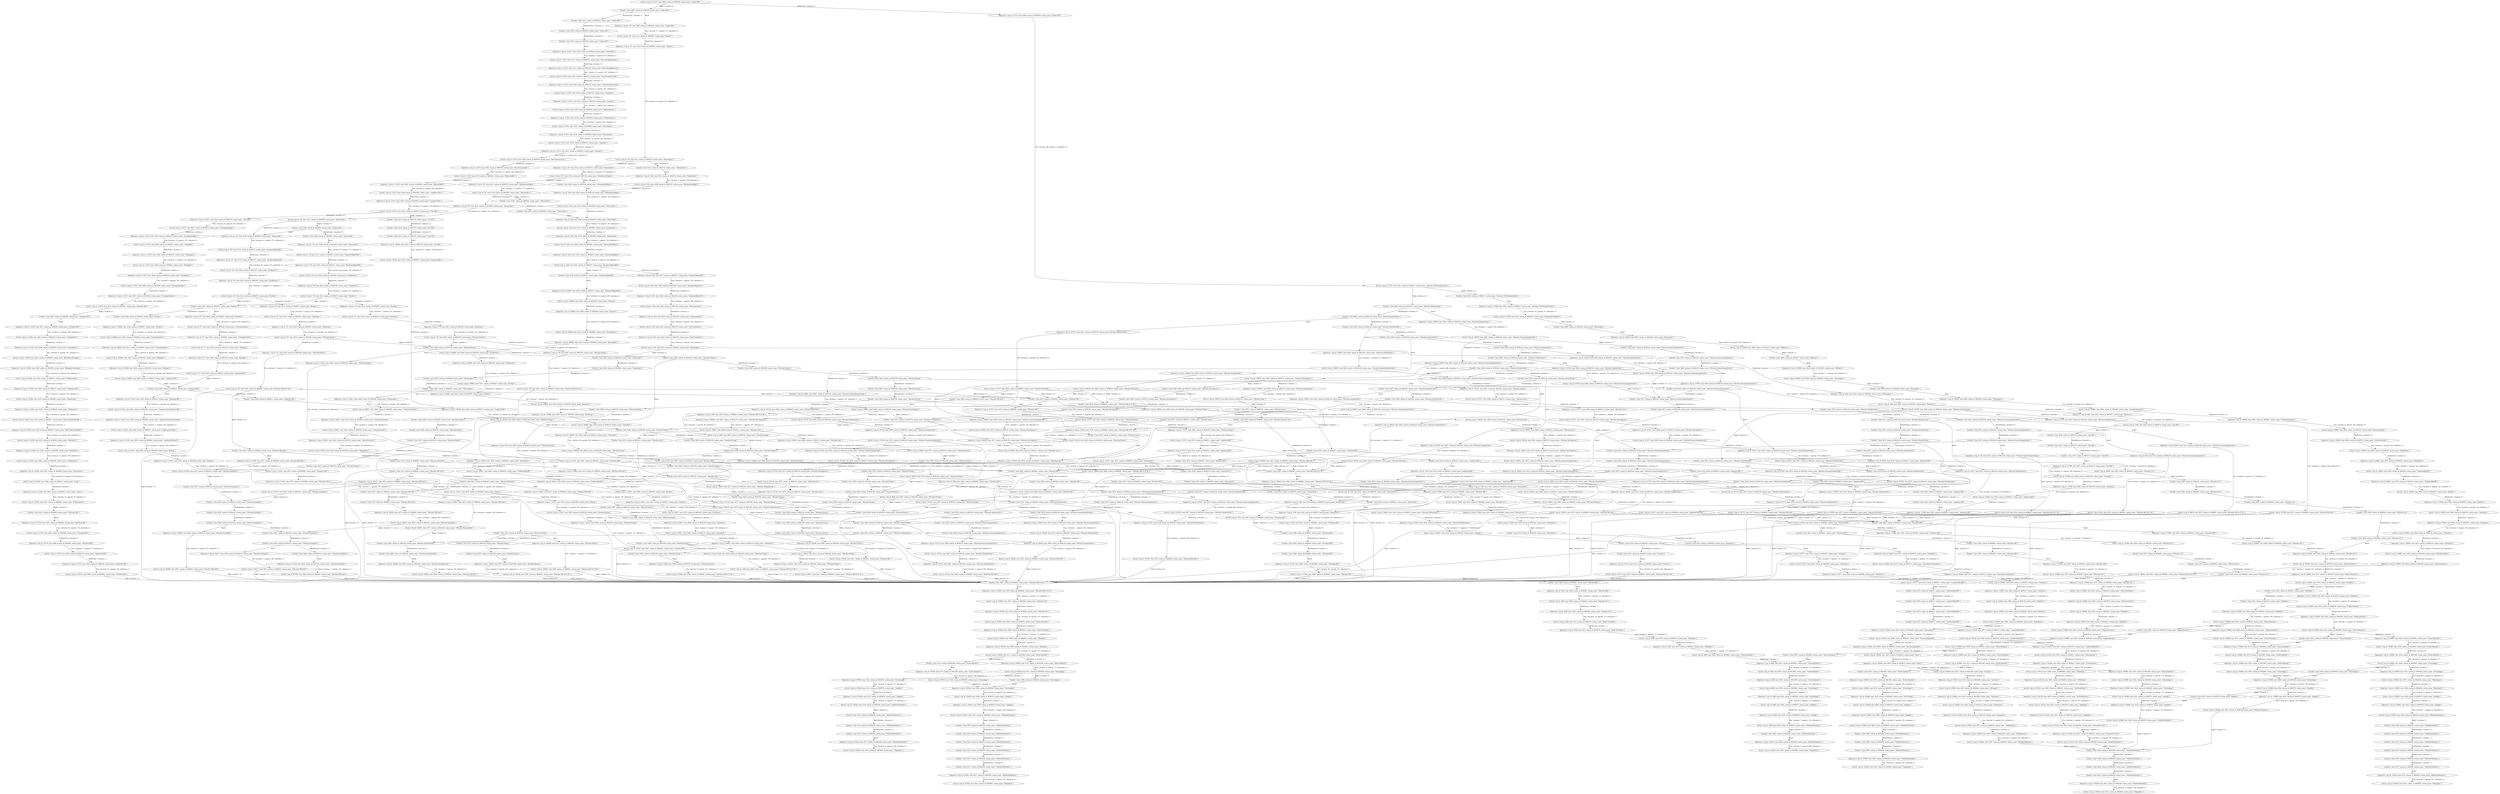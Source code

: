 digraph {
    0 [ label = "Departure { trip_id: 168, time: 8272, station_id: 8004128, station_name: \"München Donnersbergerbrücke\" }" ]
    1 [ label = "Transfer { time: 8272, station_id: 8004128, station_name: \"München Donnersbergerbrücke\" }" ]
    2 [ label = "Arrival { trip_id: 168, time: 8274, station_id: 8098261, station_name: \"München Hbf Gl.27-36\" }" ]
    3 [ label = "Departure { trip_id: 178, time: 8160, station_id: 8003065, station_name: \"Immenstadt\" }" ]
    4 [ label = "Transfer { time: 8160, station_id: 8003065, station_name: \"Immenstadt\" }" ]
    5 [ label = "Arrival { trip_id: 178, time: 8174, station_id: 8000197, station_name: \"Kempten(Allgäu)Hbf\" }" ]
    6 [ label = "Departure { trip_id: 178, time: 8176, station_id: 8000197, station_name: \"Kempten(Allgäu)Hbf\" }" ]
    7 [ label = "Arrival { trip_id: 178, time: 8202, station_id: 8000194, station_name: \"Kaufbeuren\" }" ]
    8 [ label = "Departure { trip_id: 178, time: 8203, station_id: 8000194, station_name: \"Kaufbeuren\" }" ]
    9 [ label = "Arrival { trip_id: 178, time: 8214, station_id: 8000057, station_name: \"Buchloe\" }" ]
    10 [ label = "Departure { trip_id: 178, time: 8215, station_id: 8000057, station_name: \"Buchloe\" }" ]
    11 [ label = "Arrival { trip_id: 178, time: 8222, station_id: 8000195, station_name: \"Kaufering\" }" ]
    12 [ label = "Departure { trip_id: 178, time: 8223, station_id: 8000195, station_name: \"Kaufering\" }" ]
    13 [ label = "Arrival { trip_id: 178, time: 8253, station_id: 8004158, station_name: \"München-Pasing\" }" ]
    14 [ label = "Departure { trip_id: 178, time: 8254, station_id: 8004158, station_name: \"München-Pasing\" }" ]
    15 [ label = "Arrival { trip_id: 178, time: 8261, station_id: 8098261, station_name: \"München Hbf Gl.27-36\" }" ]
    16 [ label = "Departure { trip_id: 197, time: 8097, station_id: 8000230, station_name: \"Lindau Hbf\" }" ]
    17 [ label = "Transfer { time: 8097, station_id: 8000230, station_name: \"Lindau Hbf\" }" ]
    18 [ label = "Arrival { trip_id: 197, time: 8114, station_id: 8000387, station_name: \"Hergatz\" }" ]
    19 [ label = "Departure { trip_id: 197, time: 8114, station_id: 8000387, station_name: \"Hergatz\" }" ]
    20 [ label = "Arrival { trip_id: 197, time: 8122, station_id: 8002710, station_name: \"Heimenkirch\" }" ]
    21 [ label = "Departure { trip_id: 197, time: 8122, station_id: 8002710, station_name: \"Heimenkirch\" }" ]
    22 [ label = "Arrival { trip_id: 197, time: 8126, station_id: 8005138, station_name: \"Röthenbach(Allgäu)\" }" ]
    23 [ label = "Departure { trip_id: 197, time: 8127, station_id: 8005138, station_name: \"Röthenbach(Allgäu)\" }" ]
    24 [ label = "Arrival { trip_id: 197, time: 8138, station_id: 8004584, station_name: \"Oberstaufen\" }" ]
    25 [ label = "Departure { trip_id: 197, time: 8138, station_id: 8004584, station_name: \"Oberstaufen\" }" ]
    26 [ label = "Arrival { trip_id: 197, time: 8151, station_id: 8003065, station_name: \"Immenstadt\" }" ]
    27 [ label = "Departure { trip_id: 197, time: 8160, station_id: 8003065, station_name: \"Immenstadt\" }" ]
    28 [ label = "Transfer { time: 8160, station_id: 8003065, station_name: \"Immenstadt\" }" ]
    29 [ label = "Arrival { trip_id: 197, time: 8174, station_id: 8000197, station_name: \"Kempten(Allgäu)Hbf\" }" ]
    30 [ label = "Departure { trip_id: 197, time: 8176, station_id: 8000197, station_name: \"Kempten(Allgäu)Hbf\" }" ]
    31 [ label = "Arrival { trip_id: 197, time: 8202, station_id: 8000194, station_name: \"Kaufbeuren\" }" ]
    32 [ label = "Departure { trip_id: 197, time: 8203, station_id: 8000194, station_name: \"Kaufbeuren\" }" ]
    33 [ label = "Arrival { trip_id: 197, time: 8214, station_id: 8000057, station_name: \"Buchloe\" }" ]
    34 [ label = "Departure { trip_id: 197, time: 8215, station_id: 8000057, station_name: \"Buchloe\" }" ]
    35 [ label = "Arrival { trip_id: 197, time: 8222, station_id: 8000195, station_name: \"Kaufering\" }" ]
    36 [ label = "Departure { trip_id: 197, time: 8223, station_id: 8000195, station_name: \"Kaufering\" }" ]
    37 [ label = "Arrival { trip_id: 197, time: 8253, station_id: 8004158, station_name: \"München-Pasing\" }" ]
    38 [ label = "Departure { trip_id: 197, time: 8254, station_id: 8004158, station_name: \"München-Pasing\" }" ]
    39 [ label = "Arrival { trip_id: 197, time: 8261, station_id: 8098261, station_name: \"München Hbf Gl.27-36\" }" ]
    40 [ label = "Departure { trip_id: 577, time: 8220, station_id: 8000057, station_name: \"Buchloe\" }" ]
    41 [ label = "Transfer { time: 8220, station_id: 8000057, station_name: \"Buchloe\" }" ]
    42 [ label = "Arrival { trip_id: 577, time: 8230, station_id: 8005444, station_name: \"Schwabmünchen\" }" ]
    43 [ label = "Departure { trip_id: 577, time: 8231, station_id: 8005444, station_name: \"Schwabmünchen\" }" ]
    44 [ label = "Arrival { trip_id: 577, time: 8239, station_id: 8001033, station_name: \"Bobingen\" }" ]
    45 [ label = "Departure { trip_id: 577, time: 8240, station_id: 8001033, station_name: \"Bobingen\" }" ]
    46 [ label = "Arrival { trip_id: 577, time: 8249, station_id: 8000013, station_name: \"Augsburg Hbf\" }" ]
    47 [ label = "Transfer { time: 8319, station_id: 8000013, station_name: \"Augsburg Hbf\" }" ]
    48 [ label = "Transfer { time: 8319, station_id: 8000013, station_name: \"Augsburg Hbf\" }" ]
    49 [ label = "Departure { trip_id: 653, time: 8260, station_id: 8004158, station_name: \"München-Pasing\" }" ]
    50 [ label = "Transfer { time: 8260, station_id: 8004158, station_name: \"München-Pasing\" }" ]
    51 [ label = "Arrival { trip_id: 653, time: 8267, station_id: 8000261, station_name: \"München Hbf\" }" ]
    52 [ label = "Departure { trip_id: 1248, time: 8300, station_id: 8004158, station_name: \"München-Pasing\" }" ]
    53 [ label = "Transfer { time: 8300, station_id: 8004158, station_name: \"München-Pasing\" }" ]
    54 [ label = "Arrival { trip_id: 1248, time: 8306, station_id: 8098261, station_name: \"München Hbf Gl.27-36\" }" ]
    55 [ label = "Departure { trip_id: 1404, time: 8143, station_id: 8002710, station_name: \"Heimenkirch\" }" ]
    56 [ label = "Transfer { time: 8143, station_id: 8002710, station_name: \"Heimenkirch\" }" ]
    57 [ label = "Arrival { trip_id: 1404, time: 8148, station_id: 8005138, station_name: \"Röthenbach(Allgäu)\" }" ]
    58 [ label = "Departure { trip_id: 1404, time: 8148, station_id: 8005138, station_name: \"Röthenbach(Allgäu)\" }" ]
    59 [ label = "Transfer { time: 8148, station_id: 8005138, station_name: \"Röthenbach(Allgäu)\" }" ]
    60 [ label = "Arrival { trip_id: 1404, time: 8159, station_id: 8004584, station_name: \"Oberstaufen\" }" ]
    61 [ label = "Departure { trip_id: 1404, time: 8160, station_id: 8004584, station_name: \"Oberstaufen\" }" ]
    62 [ label = "Transfer { time: 8160, station_id: 8004584, station_name: \"Oberstaufen\" }" ]
    63 [ label = "Arrival { trip_id: 1404, time: 8174, station_id: 8003065, station_name: \"Immenstadt\" }" ]
    64 [ label = "Departure { trip_id: 1404, time: 8176, station_id: 8003065, station_name: \"Immenstadt\" }" ]
    65 [ label = "Arrival { trip_id: 1404, time: 8182, station_id: 8003901, station_name: \"Martinszell(Allgäu)\" }" ]
    66 [ label = "Departure { trip_id: 1404, time: 8183, station_id: 8003901, station_name: \"Martinszell(Allgäu)\" }" ]
    67 [ label = "Arrival { trip_id: 1404, time: 8191, station_id: 8000197, station_name: \"Kempten(Allgäu)Hbf\" }" ]
    68 [ label = "Departure { trip_id: 1404, time: 8193, station_id: 8000197, station_name: \"Kempten(Allgäu)Hbf\" }" ]
    69 [ label = "Arrival { trip_id: 1404, time: 8196, station_id: 8003230, station_name: \"Kempten(Allgäu)Ost\" }" ]
    70 [ label = "Departure { trip_id: 1404, time: 8196, station_id: 8003230, station_name: \"Kempten(Allgäu)Ost\" }" ]
    71 [ label = "Arrival { trip_id: 1404, time: 8203, station_id: 8001454, station_name: \"Dietmannsried\" }" ]
    72 [ label = "Departure { trip_id: 1404, time: 8204, station_id: 8001454, station_name: \"Dietmannsried\" }" ]
    73 [ label = "Arrival { trip_id: 1404, time: 8210, station_id: 8002378, station_name: \"Bad Grönenbach\" }" ]
    74 [ label = "Departure { trip_id: 1404, time: 8210, station_id: 8002378, station_name: \"Bad Grönenbach\" }" ]
    75 [ label = "Arrival { trip_id: 1404, time: 8219, station_id: 8000249, station_name: \"Memmingen\" }" ]
    76 [ label = "Departure { trip_id: 1404, time: 8224, station_id: 8000249, station_name: \"Memmingen\" }" ]
    77 [ label = "Transfer { time: 8224, station_id: 8000249, station_name: \"Memmingen\" }" ]
    78 [ label = "Arrival { trip_id: 1404, time: 8239, station_id: 8003057, station_name: \"Illertissen\" }" ]
    79 [ label = "Departure { trip_id: 1404, time: 8241, station_id: 8003057, station_name: \"Illertissen\" }" ]
    80 [ label = "Arrival { trip_id: 1404, time: 8260, station_id: 8000170, station_name: \"Ulm Hbf\" }" ]
    81 [ label = "Departure { trip_id: 1552, time: 8319, station_id: 8000013, station_name: \"Augsburg Hbf\" }" ]
    82 [ label = "Transfer { time: 8319, station_id: 8000013, station_name: \"Augsburg Hbf\" }" ]
    83 [ label = "Arrival { trip_id: 1552, time: 8341, station_id: 8000078, station_name: \"Donauwörth\" }" ]
    84 [ label = "Departure { trip_id: 1552, time: 8343, station_id: 8000078, station_name: \"Donauwörth\" }" ]
    85 [ label = "Transfer { time: 8343, station_id: 8000078, station_name: \"Donauwörth\" }" ]
    86 [ label = "Arrival { trip_id: 1552, time: 8397, station_id: 8000284, station_name: \"Nürnberg Hbf\" }" ]
    87 [ label = "Departure { trip_id: 1556, time: 8319, station_id: 8000013, station_name: \"Augsburg Hbf\" }" ]
    88 [ label = "Transfer { time: 8319, station_id: 8000013, station_name: \"Augsburg Hbf\" }" ]
    89 [ label = "Arrival { trip_id: 1556, time: 8341, station_id: 8000078, station_name: \"Donauwörth\" }" ]
    90 [ label = "Departure { trip_id: 1556, time: 8343, station_id: 8000078, station_name: \"Donauwörth\" }" ]
    91 [ label = "Transfer { time: 8343, station_id: 8000078, station_name: \"Donauwörth\" }" ]
    92 [ label = "Arrival { trip_id: 1556, time: 8397, station_id: 8000284, station_name: \"Nürnberg Hbf\" }" ]
    93 [ label = "Transfer { time: 8372, station_id: 8000217, station_name: \"Landshut(Bay)Hbf\" }" ]
    94 [ label = "Transfer { time: 8372, station_id: 8000217, station_name: \"Landshut(Bay)Hbf\" }" ]
    95 [ label = "Departure { trip_id: 4034, time: 8272, station_id: 8004128, station_name: \"München Donnersbergerbrücke\" }" ]
    96 [ label = "Transfer { time: 8272, station_id: 8004128, station_name: \"München Donnersbergerbrücke\" }" ]
    97 [ label = "Arrival { trip_id: 4034, time: 8274, station_id: 8098261, station_name: \"München Hbf Gl.27-36\" }" ]
    98 [ label = "Departure { trip_id: 4498, time: 8488, station_id: 8000261, station_name: \"München Hbf\" }" ]
    99 [ label = "Transfer { time: 8488, station_id: 8000261, station_name: \"München Hbf\" }" ]
    100 [ label = "Arrival { trip_id: 4498, time: 8495, station_id: 8000262, station_name: \"München Ost\" }" ]
    101 [ label = "Departure { trip_id: 4498, time: 8498, station_id: 8000262, station_name: \"München Ost\" }" ]
    102 [ label = "Arrival { trip_id: 4498, time: 8512, station_id: 8003879, station_name: \"Markt Schwaben\" }" ]
    103 [ label = "Departure { trip_id: 4498, time: 8513, station_id: 8003879, station_name: \"Markt Schwaben\" }" ]
    104 [ label = "Arrival { trip_id: 4498, time: 8519, station_id: 8002912, station_name: \"Hörlkofen\" }" ]
    105 [ label = "Departure { trip_id: 4498, time: 8519, station_id: 8002912, station_name: \"Hörlkofen\" }" ]
    106 [ label = "Arrival { trip_id: 4498, time: 8526, station_id: 8005852, station_name: \"Thann-Matzbach\" }" ]
    107 [ label = "Departure { trip_id: 4498, time: 8527, station_id: 8005852, station_name: \"Thann-Matzbach\" }" ]
    108 [ label = "Transfer { time: 8527, station_id: 8005852, station_name: \"Thann-Matzbach\" }" ]
    109 [ label = "Arrival { trip_id: 4498, time: 8533, station_id: 8001499, station_name: \"Dorfen Bahnhof\" }" ]
    110 [ label = "Departure { trip_id: 4498, time: 8534, station_id: 8001499, station_name: \"Dorfen Bahnhof\" }" ]
    111 [ label = "Arrival { trip_id: 4498, time: 8539, station_id: 8005495, station_name: \"Schwindegg\" }" ]
    112 [ label = "Departure { trip_id: 4498, time: 8540, station_id: 8005495, station_name: \"Schwindegg\" }" ]
    113 [ label = "Arrival { trip_id: 4498, time: 8548, station_id: 8000576, station_name: \"Ampfing\" }" ]
    114 [ label = "Departure { trip_id: 4498, time: 8549, station_id: 8000576, station_name: \"Ampfing\" }" ]
    115 [ label = "Arrival { trip_id: 4498, time: 8556, station_id: 8000258, station_name: \"Mühldorf(Oberbay)\" }" ]
    116 [ label = "Departure { trip_id: 4506, time: 8276, station_id: 8098261, station_name: \"München Hbf Gl.27-36\" }" ]
    117 [ label = "Transfer { time: 8276, station_id: 8098261, station_name: \"München Hbf Gl.27-36\" }" ]
    118 [ label = "Arrival { trip_id: 4506, time: 8283, station_id: 8004158, station_name: \"München-Pasing\" }" ]
    119 [ label = "Transfer { time: 8284, station_id: 8004158, station_name: \"München-Pasing\" }" ]
    120 [ label = "Departure { trip_id: 4568, time: 8280, station_id: 8000261, station_name: \"München Hbf\" }" ]
    121 [ label = "Transfer { time: 8280, station_id: 8000261, station_name: \"München Hbf\" }" ]
    122 [ label = "Arrival { trip_id: 4568, time: 8287, station_id: 8004158, station_name: \"München-Pasing\" }" ]
    123 [ label = "Transfer { time: 8158, station_id: 8004584, station_name: \"Oberstaufen\" }" ]
    124 [ label = "Transfer { time: 8105, station_id: 8000230, station_name: \"Lindau Hbf\" }" ]
    125 [ label = "Departure { trip_id: 75469, time: 8300, station_id: 8004158, station_name: \"München-Pasing\" }" ]
    126 [ label = "Transfer { time: 8300, station_id: 8004158, station_name: \"München-Pasing\" }" ]
    127 [ label = "Arrival { trip_id: 75469, time: 8306, station_id: 8098261, station_name: \"München Hbf Gl.27-36\" }" ]
    128 [ label = "Departure { trip_id: 75968, time: 8314, station_id: 8000261, station_name: \"München Hbf\" }" ]
    129 [ label = "Transfer { time: 8314, station_id: 8000261, station_name: \"München Hbf\" }" ]
    130 [ label = "Arrival { trip_id: 75968, time: 8322, station_id: 8000262, station_name: \"München Ost\" }" ]
    131 [ label = "Departure { trip_id: 75968, time: 8324, station_id: 8000262, station_name: \"München Ost\" }" ]
    132 [ label = "Arrival { trip_id: 75968, time: 8352, station_id: 8000320, station_name: \"Rosenheim\" }" ]
    133 [ label = "Transfer { time: 8101, station_id: 8000230, station_name: \"Lindau Hbf\" }" ]
    134 [ label = "Departure { trip_id: 88919, time: 8272, station_id: 8004128, station_name: \"München Donnersbergerbrücke\" }" ]
    135 [ label = "Transfer { time: 8272, station_id: 8004128, station_name: \"München Donnersbergerbrücke\" }" ]
    136 [ label = "Arrival { trip_id: 88919, time: 8274, station_id: 8098261, station_name: \"München Hbf Gl.27-36\" }" ]
    137 [ label = "Transfer { time: 8372, station_id: 8000320, station_name: \"Rosenheim\" }" ]
    138 [ label = "Departure { trip_id: 92893, time: 8276, station_id: 8000261, station_name: \"München Hbf\" }" ]
    139 [ label = "Transfer { time: 8276, station_id: 8000261, station_name: \"München Hbf\" }" ]
    140 [ label = "Arrival { trip_id: 92893, time: 8283, station_id: 8000262, station_name: \"München Ost\" }" ]
    141 [ label = "Departure { trip_id: 105128, time: 8377, station_id: 8000217, station_name: \"Landshut(Bay)Hbf\" }" ]
    142 [ label = "Transfer { time: 8377, station_id: 8000217, station_name: \"Landshut(Bay)Hbf\" }" ]
    143 [ label = "Arrival { trip_id: 105128, time: 8380, station_id: 8003514, station_name: \"Landshut(Bay)Süd\" }" ]
    144 [ label = "Departure { trip_id: 105128, time: 8381, station_id: 8003514, station_name: \"Landshut(Bay)Süd\" }" ]
    145 [ label = "Arrival { trip_id: 105128, time: 8391, station_id: 8002211, station_name: \"Geisenhausen\" }" ]
    146 [ label = "Departure { trip_id: 105128, time: 8391, station_id: 8002211, station_name: \"Geisenhausen\" }" ]
    147 [ label = "Arrival { trip_id: 105128, time: 8398, station_id: 8006084, station_name: \"Vilsbiburg\" }" ]
    148 [ label = "Departure { trip_id: 105128, time: 8400, station_id: 8006084, station_name: \"Vilsbiburg\" }" ]
    149 [ label = "Arrival { trip_id: 105128, time: 8405, station_id: 8000451, station_name: \"Aich(Niederbay)\" }" ]
    150 [ label = "Departure { trip_id: 105128, time: 8405, station_id: 8000451, station_name: \"Aich(Niederbay)\" }" ]
    151 [ label = "Arrival { trip_id: 105128, time: 8410, station_id: 8001678, station_name: \"Egglkofen\" }" ]
    152 [ label = "Departure { trip_id: 105128, time: 8410, station_id: 8001678, station_name: \"Egglkofen\" }" ]
    153 [ label = "Arrival { trip_id: 105128, time: 8416, station_id: 8000720, station_name: \"Neumarkt-St Veit\" }" ]
    154 [ label = "Departure { trip_id: 105128, time: 8417, station_id: 8000720, station_name: \"Neumarkt-St Veit\" }" ]
    155 [ label = "Arrival { trip_id: 105128, time: 8428, station_id: 8000258, station_name: \"Mühldorf(Oberbay)\" }" ]
    156 [ label = "Transfer { time: 8446, station_id: 8000258, station_name: \"Mühldorf(Oberbay)\" }" ]
    157 [ label = "Transfer { time: 9210, station_id: 8000258, station_name: \"Mühldorf(Oberbay)\" }" ]
    158 [ label = "Transfer { time: 8372, station_id: 8000258, station_name: \"Mühldorf(Oberbay)\" }" ]
    159 [ label = "Transfer { time: 9153, station_id: 8000258, station_name: \"Mühldorf(Oberbay)\" }" ]
    160 [ label = "Departure { trip_id: 105416, time: 8562, station_id: 8000258, station_name: \"Mühldorf(Oberbay)\" }" ]
    161 [ label = "Transfer { time: 8562, station_id: 8000258, station_name: \"Mühldorf(Oberbay)\" }" ]
    162 [ label = "Arrival { trip_id: 105416, time: 8567, station_id: 8005883, station_name: \"Töging(Inn)\" }" ]
    163 [ label = "Departure { trip_id: 105422, time: 9217, station_id: 8000258, station_name: \"Mühldorf(Oberbay)\" }" ]
    164 [ label = "Transfer { time: 9217, station_id: 8000258, station_name: \"Mühldorf(Oberbay)\" }" ]
    165 [ label = "Arrival { trip_id: 105422, time: 9221, station_id: 8005883, station_name: \"Töging(Inn)\" }" ]
    166 [ label = "Departure { trip_id: 105426, time: 9157, station_id: 8000258, station_name: \"Mühldorf(Oberbay)\" }" ]
    167 [ label = "Transfer { time: 9157, station_id: 8000258, station_name: \"Mühldorf(Oberbay)\" }" ]
    168 [ label = "Arrival { trip_id: 105426, time: 9161, station_id: 8005883, station_name: \"Töging(Inn)\" }" ]
    169 [ label = "Departure { trip_id: 105430, time: 8507, station_id: 8000258, station_name: \"Mühldorf(Oberbay)\" }" ]
    170 [ label = "Transfer { time: 8507, station_id: 8000258, station_name: \"Mühldorf(Oberbay)\" }" ]
    171 [ label = "Arrival { trip_id: 105430, time: 8512, station_id: 8005883, station_name: \"Töging(Inn)\" }" ]
    172 [ label = "Departure { trip_id: 105434, time: 8377, station_id: 8000258, station_name: \"Mühldorf(Oberbay)\" }" ]
    173 [ label = "Transfer { time: 8377, station_id: 8000258, station_name: \"Mühldorf(Oberbay)\" }" ]
    174 [ label = "Arrival { trip_id: 105434, time: 8381, station_id: 8005883, station_name: \"Töging(Inn)\" }" ]
    175 [ label = "Departure { trip_id: 105440, time: 8447, station_id: 8000258, station_name: \"Mühldorf(Oberbay)\" }" ]
    176 [ label = "Transfer { time: 8447, station_id: 8000258, station_name: \"Mühldorf(Oberbay)\" }" ]
    177 [ label = "Arrival { trip_id: 105440, time: 8451, station_id: 8005883, station_name: \"Töging(Inn)\" }" ]
    178 [ label = "Transfer { time: 9214, station_id: 8000258, station_name: \"Mühldorf(Oberbay)\" }" ]
    179 [ label = "Transfer { time: 8376, station_id: 8000258, station_name: \"Mühldorf(Oberbay)\" }" ]
    180 [ label = "Transfer { time: 8369, station_id: 8000258, station_name: \"Mühldorf(Oberbay)\" }" ]
    181 [ label = "Transfer { time: 9207, station_id: 8000258, station_name: \"Mühldorf(Oberbay)\" }" ]
    182 [ label = "Transfer { time: 8446, station_id: 8000258, station_name: \"Mühldorf(Oberbay)\" }" ]
    183 [ label = "Departure { trip_id: 105640, time: 8374, station_id: 8000320, station_name: \"Rosenheim\" }" ]
    184 [ label = "Transfer { time: 8374, station_id: 8000320, station_name: \"Rosenheim\" }" ]
    185 [ label = "Arrival { trip_id: 105640, time: 8376, station_id: 8005173, station_name: \"Rosenheim Hochschule\" }" ]
    186 [ label = "Departure { trip_id: 105640, time: 8377, station_id: 8005173, station_name: \"Rosenheim Hochschule\" }" ]
    187 [ label = "Arrival { trip_id: 105640, time: 8382, station_id: 8005327, station_name: \"Schechen\" }" ]
    188 [ label = "Departure { trip_id: 105640, time: 8383, station_id: 8005327, station_name: \"Schechen\" }" ]
    189 [ label = "Arrival { trip_id: 105640, time: 8389, station_id: 8005194, station_name: \"Rott(Inn)\" }" ]
    190 [ label = "Departure { trip_id: 105640, time: 8389, station_id: 8005194, station_name: \"Rott(Inn)\" }" ]
    191 [ label = "Arrival { trip_id: 105640, time: 8394, station_id: 8004928, station_name: \"Ramerberg\" }" ]
    192 [ label = "Departure { trip_id: 105640, time: 8394, station_id: 8004928, station_name: \"Ramerberg\" }" ]
    193 [ label = "Arrival { trip_id: 105640, time: 8399, station_id: 8006220, station_name: \"Wasserburg(Inn)Bf\" }" ]
    194 [ label = "Departure { trip_id: 105640, time: 8402, station_id: 8006220, station_name: \"Wasserburg(Inn)Bf\" }" ]
    195 [ label = "Arrival { trip_id: 105640, time: 8407, station_id: 8005614, station_name: \"Soyen\" }" ]
    196 [ label = "Departure { trip_id: 105640, time: 8408, station_id: 8005614, station_name: \"Soyen\" }" ]
    197 [ label = "Arrival { trip_id: 105640, time: 8415, station_id: 8002189, station_name: \"Gars(Inn)\" }" ]
    198 [ label = "Departure { trip_id: 105640, time: 8415, station_id: 8002189, station_name: \"Gars(Inn)\" }" ]
    199 [ label = "Arrival { trip_id: 105640, time: 8418, station_id: 8004046, station_name: \"Mittergars\" }" ]
    200 [ label = "Departure { trip_id: 105640, time: 8418, station_id: 8004046, station_name: \"Mittergars\" }" ]
    201 [ label = "Arrival { trip_id: 105640, time: 8422, station_id: 8003122, station_name: \"Jettenbach\" }" ]
    202 [ label = "Departure { trip_id: 105640, time: 8422, station_id: 8003122, station_name: \"Jettenbach\" }" ]
    203 [ label = "Arrival { trip_id: 105640, time: 8427, station_id: 8006164, station_name: \"Waldkraiburg\" }" ]
    204 [ label = "Departure { trip_id: 105640, time: 8427, station_id: 8006164, station_name: \"Waldkraiburg\" }" ]
    205 [ label = "Arrival { trip_id: 105640, time: 8436, station_id: 8000258, station_name: \"Mühldorf(Oberbay)\" }" ]
    206 [ label = "Transfer { time: 9153, station_id: 8000258, station_name: \"Mühldorf(Oberbay)\" }" ]
    207 [ label = "Transfer { time: 8505, station_id: 8000258, station_name: \"Mühldorf(Oberbay)\" }" ]
    208 [ label = "Transfer { time: 9217, station_id: 8000258, station_name: \"Mühldorf(Oberbay)\" }" ]
    209 [ label = "Transfer { time: 8373, station_id: 8000258, station_name: \"Mühldorf(Oberbay)\" }" ]
    210 [ label = "Departure { trip_id: 105884, time: 8473, station_id: 8001499, station_name: \"Dorfen Bahnhof\" }" ]
    211 [ label = "Transfer { time: 8473, station_id: 8001499, station_name: \"Dorfen Bahnhof\" }" ]
    212 [ label = "Arrival { trip_id: 105884, time: 8478, station_id: 8005495, station_name: \"Schwindegg\" }" ]
    213 [ label = "Departure { trip_id: 105884, time: 8479, station_id: 8005495, station_name: \"Schwindegg\" }" ]
    214 [ label = "Arrival { trip_id: 105884, time: 8489, station_id: 8000576, station_name: \"Ampfing\" }" ]
    215 [ label = "Departure { trip_id: 105884, time: 8490, station_id: 8000576, station_name: \"Ampfing\" }" ]
    216 [ label = "Arrival { trip_id: 105884, time: 8496, station_id: 8000258, station_name: \"Mühldorf(Oberbay)\" }" ]
    217 [ label = "Departure { trip_id: 105886, time: 8363, station_id: 8002912, station_name: \"Hörlkofen\" }" ]
    218 [ label = "Transfer { time: 8363, station_id: 8002912, station_name: \"Hörlkofen\" }" ]
    219 [ label = "Arrival { trip_id: 105886, time: 8365, station_id: 8006190, station_name: \"Walpertskirchen\" }" ]
    220 [ label = "Departure { trip_id: 105886, time: 8366, station_id: 8006190, station_name: \"Walpertskirchen\" }" ]
    221 [ label = "Arrival { trip_id: 105886, time: 8371, station_id: 8005852, station_name: \"Thann-Matzbach\" }" ]
    222 [ label = "Departure { trip_id: 105886, time: 8372, station_id: 8005852, station_name: \"Thann-Matzbach\" }" ]
    223 [ label = "Transfer { time: 8372, station_id: 8005852, station_name: \"Thann-Matzbach\" }" ]
    224 [ label = "Arrival { trip_id: 105886, time: 8378, station_id: 8001499, station_name: \"Dorfen Bahnhof\" }" ]
    225 [ label = "Departure { trip_id: 105886, time: 8378, station_id: 8001499, station_name: \"Dorfen Bahnhof\" }" ]
    226 [ label = "Arrival { trip_id: 105886, time: 8383, station_id: 8005495, station_name: \"Schwindegg\" }" ]
    227 [ label = "Departure { trip_id: 105886, time: 8384, station_id: 8005495, station_name: \"Schwindegg\" }" ]
    228 [ label = "Transfer { time: 8384, station_id: 8005495, station_name: \"Schwindegg\" }" ]
    229 [ label = "Arrival { trip_id: 105886, time: 8392, station_id: 8000576, station_name: \"Ampfing\" }" ]
    230 [ label = "Departure { trip_id: 105886, time: 8393, station_id: 8000576, station_name: \"Ampfing\" }" ]
    231 [ label = "Arrival { trip_id: 105886, time: 8401, station_id: 8000258, station_name: \"Mühldorf(Oberbay)\" }" ]
    232 [ label = "Departure { trip_id: 105889, time: 8367, station_id: 8000261, station_name: \"München Hbf\" }" ]
    233 [ label = "Transfer { time: 8367, station_id: 8000261, station_name: \"München Hbf\" }" ]
    234 [ label = "Arrival { trip_id: 105889, time: 8375, station_id: 8000262, station_name: \"München Ost\" }" ]
    235 [ label = "Departure { trip_id: 105889, time: 8378, station_id: 8000262, station_name: \"München Ost\" }" ]
    236 [ label = "Transfer { time: 8378, station_id: 8000262, station_name: \"München Ost\" }" ]
    237 [ label = "Arrival { trip_id: 105889, time: 8393, station_id: 8003879, station_name: \"Markt Schwaben\" }" ]
    238 [ label = "Departure { trip_id: 105889, time: 8393, station_id: 8003879, station_name: \"Markt Schwaben\" }" ]
    239 [ label = "Arrival { trip_id: 105889, time: 8399, station_id: 8002912, station_name: \"Hörlkofen\" }" ]
    240 [ label = "Departure { trip_id: 105889, time: 8400, station_id: 8002912, station_name: \"Hörlkofen\" }" ]
    241 [ label = "Arrival { trip_id: 105889, time: 8403, station_id: 8006190, station_name: \"Walpertskirchen\" }" ]
    242 [ label = "Departure { trip_id: 105889, time: 8403, station_id: 8006190, station_name: \"Walpertskirchen\" }" ]
    243 [ label = "Transfer { time: 8403, station_id: 8006190, station_name: \"Walpertskirchen\" }" ]
    244 [ label = "Arrival { trip_id: 105889, time: 8408, station_id: 8005852, station_name: \"Thann-Matzbach\" }" ]
    245 [ label = "Departure { trip_id: 105889, time: 8412, station_id: 8005852, station_name: \"Thann-Matzbach\" }" ]
    246 [ label = "Arrival { trip_id: 105889, time: 8417, station_id: 8001499, station_name: \"Dorfen Bahnhof\" }" ]
    247 [ label = "Departure { trip_id: 105889, time: 8418, station_id: 8001499, station_name: \"Dorfen Bahnhof\" }" ]
    248 [ label = "Arrival { trip_id: 105889, time: 8423, station_id: 8005495, station_name: \"Schwindegg\" }" ]
    249 [ label = "Departure { trip_id: 105889, time: 8424, station_id: 8005495, station_name: \"Schwindegg\" }" ]
    250 [ label = "Arrival { trip_id: 105889, time: 8432, station_id: 8000576, station_name: \"Ampfing\" }" ]
    251 [ label = "Departure { trip_id: 105889, time: 8433, station_id: 8000576, station_name: \"Ampfing\" }" ]
    252 [ label = "Transfer { time: 8433, station_id: 8000576, station_name: \"Ampfing\" }" ]
    253 [ label = "Arrival { trip_id: 105889, time: 8440, station_id: 8000258, station_name: \"Mühldorf(Oberbay)\" }" ]
    254 [ label = "Departure { trip_id: 105895, time: 8287, station_id: 8000261, station_name: \"München Hbf\" }" ]
    255 [ label = "Transfer { time: 8287, station_id: 8000261, station_name: \"München Hbf\" }" ]
    256 [ label = "Arrival { trip_id: 105895, time: 8296, station_id: 8000262, station_name: \"München Ost\" }" ]
    257 [ label = "Departure { trip_id: 105895, time: 8297, station_id: 8000262, station_name: \"München Ost\" }" ]
    258 [ label = "Transfer { time: 8297, station_id: 8000262, station_name: \"München Ost\" }" ]
    259 [ label = "Arrival { trip_id: 105895, time: 8311, station_id: 8003879, station_name: \"Markt Schwaben\" }" ]
    260 [ label = "Departure { trip_id: 105895, time: 8311, station_id: 8003879, station_name: \"Markt Schwaben\" }" ]
    261 [ label = "Arrival { trip_id: 105895, time: 8318, station_id: 8002912, station_name: \"Hörlkofen\" }" ]
    262 [ label = "Departure { trip_id: 105895, time: 8318, station_id: 8002912, station_name: \"Hörlkofen\" }" ]
    263 [ label = "Arrival { trip_id: 105895, time: 8322, station_id: 8006190, station_name: \"Walpertskirchen\" }" ]
    264 [ label = "Departure { trip_id: 105895, time: 8322, station_id: 8006190, station_name: \"Walpertskirchen\" }" ]
    265 [ label = "Arrival { trip_id: 105895, time: 8327, station_id: 8005852, station_name: \"Thann-Matzbach\" }" ]
    266 [ label = "Departure { trip_id: 105895, time: 8328, station_id: 8005852, station_name: \"Thann-Matzbach\" }" ]
    267 [ label = "Arrival { trip_id: 105895, time: 8334, station_id: 8001499, station_name: \"Dorfen Bahnhof\" }" ]
    268 [ label = "Departure { trip_id: 105895, time: 8334, station_id: 8001499, station_name: \"Dorfen Bahnhof\" }" ]
    269 [ label = "Arrival { trip_id: 105895, time: 8340, station_id: 8005495, station_name: \"Schwindegg\" }" ]
    270 [ label = "Departure { trip_id: 105895, time: 8341, station_id: 8005495, station_name: \"Schwindegg\" }" ]
    271 [ label = "Arrival { trip_id: 105895, time: 8347, station_id: 8006258, station_name: \"Weidenbach\" }" ]
    272 [ label = "Departure { trip_id: 105895, time: 8348, station_id: 8006258, station_name: \"Weidenbach\" }" ]
    273 [ label = "Arrival { trip_id: 105895, time: 8352, station_id: 8000576, station_name: \"Ampfing\" }" ]
    274 [ label = "Departure { trip_id: 105895, time: 8353, station_id: 8000576, station_name: \"Ampfing\" }" ]
    275 [ label = "Arrival { trip_id: 105895, time: 8360, station_id: 8000258, station_name: \"Mühldorf(Oberbay)\" }" ]
    276 [ label = "Transfer { time: 8362, station_id: 8002912, station_name: \"Hörlkofen\" }" ]
    277 [ label = "Transfer { time: 9210, station_id: 8000258, station_name: \"Mühldorf(Oberbay)\" }" ]
    278 [ label = "Departure { trip_id: 105926, time: 9067, station_id: 8098262, station_name: \"München Hbf Gl.5-10\" }" ]
    279 [ label = "Transfer { time: 9067, station_id: 8098262, station_name: \"München Hbf Gl.5-10\" }" ]
    280 [ label = "Arrival { trip_id: 105926, time: 9075, station_id: 8000262, station_name: \"München Ost\" }" ]
    281 [ label = "Departure { trip_id: 105926, time: 9076, station_id: 8000262, station_name: \"München Ost\" }" ]
    282 [ label = "Arrival { trip_id: 105926, time: 9092, station_id: 8003879, station_name: \"Markt Schwaben\" }" ]
    283 [ label = "Departure { trip_id: 105926, time: 9092, station_id: 8003879, station_name: \"Markt Schwaben\" }" ]
    284 [ label = "Arrival { trip_id: 105926, time: 9099, station_id: 8002912, station_name: \"Hörlkofen\" }" ]
    285 [ label = "Departure { trip_id: 105926, time: 9099, station_id: 8002912, station_name: \"Hörlkofen\" }" ]
    286 [ label = "Arrival { trip_id: 105926, time: 9111, station_id: 8001499, station_name: \"Dorfen Bahnhof\" }" ]
    287 [ label = "Departure { trip_id: 105926, time: 9115, station_id: 8001499, station_name: \"Dorfen Bahnhof\" }" ]
    288 [ label = "Arrival { trip_id: 105926, time: 9121, station_id: 8005495, station_name: \"Schwindegg\" }" ]
    289 [ label = "Departure { trip_id: 105926, time: 9122, station_id: 8005495, station_name: \"Schwindegg\" }" ]
    290 [ label = "Arrival { trip_id: 105926, time: 9131, station_id: 8000576, station_name: \"Ampfing\" }" ]
    291 [ label = "Departure { trip_id: 105926, time: 9131, station_id: 8000576, station_name: \"Ampfing\" }" ]
    292 [ label = "Arrival { trip_id: 105926, time: 9139, station_id: 8000258, station_name: \"Mühldorf(Oberbay)\" }" ]
    293 [ label = "Departure { trip_id: 105934, time: 9174, station_id: 8001499, station_name: \"Dorfen Bahnhof\" }" ]
    294 [ label = "Transfer { time: 9174, station_id: 8001499, station_name: \"Dorfen Bahnhof\" }" ]
    295 [ label = "Arrival { trip_id: 105934, time: 9180, station_id: 8005495, station_name: \"Schwindegg\" }" ]
    296 [ label = "Departure { trip_id: 105934, time: 9180, station_id: 8005495, station_name: \"Schwindegg\" }" ]
    297 [ label = "Transfer { time: 9180, station_id: 8005495, station_name: \"Schwindegg\" }" ]
    298 [ label = "Arrival { trip_id: 105934, time: 9189, station_id: 8000576, station_name: \"Ampfing\" }" ]
    299 [ label = "Departure { trip_id: 105934, time: 9190, station_id: 8000576, station_name: \"Ampfing\" }" ]
    300 [ label = "Arrival { trip_id: 105934, time: 9197, station_id: 8000258, station_name: \"Mühldorf(Oberbay)\" }" ]
    301 [ label = "Transfer { time: 8374, station_id: 8000258, station_name: \"Mühldorf(Oberbay)\" }" ]
    302 [ label = "Transfer { time: 8446, station_id: 8000258, station_name: \"Mühldorf(Oberbay)\" }" ]
    303 [ label = "Transfer { time: 8505, station_id: 8000258, station_name: \"Mühldorf(Oberbay)\" }" ]
    304 [ label = "Transfer { time: 8274, station_id: 8004151, station_name: \"München-Laim\" }" ]
    305 [ label = "Departure { trip_id: 106028, time: 8278, station_id: 8004128, station_name: \"München Donnersbergerbrücke\" }" ]
    306 [ label = "Transfer { time: 8278, station_id: 8004128, station_name: \"München Donnersbergerbrücke\" }" ]
    307 [ label = "Arrival { trip_id: 106028, time: 8279, station_id: 8004129, station_name: \"München Hackerbrücke\" }" ]
    308 [ label = "Departure { trip_id: 106028, time: 8280, station_id: 8004129, station_name: \"München Hackerbrücke\" }" ]
    309 [ label = "Transfer { time: 8280, station_id: 8004129, station_name: \"München Hackerbrücke\" }" ]
    310 [ label = "Arrival { trip_id: 106028, time: 8281, station_id: 8098263, station_name: \"München Hbf (tief)\" }" ]
    311 [ label = "Departure { trip_id: 106164, time: 8265, station_id: 8004129, station_name: \"München Hackerbrücke\" }" ]
    312 [ label = "Transfer { time: 8265, station_id: 8004129, station_name: \"München Hackerbrücke\" }" ]
    313 [ label = "Arrival { trip_id: 106164, time: 8266, station_id: 8004128, station_name: \"München Donnersbergerbrücke\" }" ]
    314 [ label = "Transfer { time: 8267, station_id: 8004128, station_name: \"München Donnersbergerbrücke\" }" ]
    315 [ label = "Transfer { time: 8269, station_id: 8004179, station_name: \"München Hirschgarten\" }" ]
    316 [ label = "Transfer { time: 8271, station_id: 8004151, station_name: \"München-Laim\" }" ]
    317 [ label = "Departure { trip_id: 106171, time: 8282, station_id: 8004132, station_name: \"München Karlsplatz\" }" ]
    318 [ label = "Transfer { time: 8282, station_id: 8004132, station_name: \"München Karlsplatz\" }" ]
    319 [ label = "Arrival { trip_id: 106171, time: 8283, station_id: 8098263, station_name: \"München Hbf (tief)\" }" ]
    320 [ label = "Transfer { time: 8295, station_id: 8000262, station_name: \"München Ost\" }" ]
    321 [ label = "Transfer { time: 8377, station_id: 8000262, station_name: \"München Ost\" }" ]
    322 [ label = "Departure { trip_id: 106252, time: 8265, station_id: 8004158, station_name: \"München-Pasing\" }" ]
    323 [ label = "Transfer { time: 8265, station_id: 8004158, station_name: \"München-Pasing\" }" ]
    324 [ label = "Arrival { trip_id: 106252, time: 8268, station_id: 8004151, station_name: \"München-Laim\" }" ]
    325 [ label = "Departure { trip_id: 106252, time: 8268, station_id: 8004151, station_name: \"München-Laim\" }" ]
    326 [ label = "Arrival { trip_id: 106252, time: 8269, station_id: 8004179, station_name: \"München Hirschgarten\" }" ]
    327 [ label = "Departure { trip_id: 106252, time: 8270, station_id: 8004179, station_name: \"München Hirschgarten\" }" ]
    328 [ label = "Transfer { time: 8270, station_id: 8004179, station_name: \"München Hirschgarten\" }" ]
    329 [ label = "Arrival { trip_id: 106252, time: 8271, station_id: 8004128, station_name: \"München Donnersbergerbrücke\" }" ]
    330 [ label = "Departure { trip_id: 106252, time: 8272, station_id: 8004128, station_name: \"München Donnersbergerbrücke\" }" ]
    331 [ label = "Transfer { time: 8272, station_id: 8004128, station_name: \"München Donnersbergerbrücke\" }" ]
    332 [ label = "Arrival { trip_id: 106252, time: 8273, station_id: 8004129, station_name: \"München Hackerbrücke\" }" ]
    333 [ label = "Departure { trip_id: 106252, time: 8273, station_id: 8004129, station_name: \"München Hackerbrücke\" }" ]
    334 [ label = "Transfer { time: 8273, station_id: 8004129, station_name: \"München Hackerbrücke\" }" ]
    335 [ label = "Arrival { trip_id: 106252, time: 8275, station_id: 8098263, station_name: \"München Hbf (tief)\" }" ]
    336 [ label = "Departure { trip_id: 106252, time: 8275, station_id: 8098263, station_name: \"München Hbf (tief)\" }" ]
    337 [ label = "Transfer { time: 8275, station_id: 8098263, station_name: \"München Hbf (tief)\" }" ]
    338 [ label = "Arrival { trip_id: 106252, time: 8276, station_id: 8004132, station_name: \"München Karlsplatz\" }" ]
    339 [ label = "Transfer { time: 8277, station_id: 8004132, station_name: \"München Karlsplatz\" }" ]
    340 [ label = "Transfer { time: 8378, station_id: 8000262, station_name: \"München Ost\" }" ]
    341 [ label = "Departure { trip_id: 106473, time: 8273, station_id: 8098263, station_name: \"München Hbf (tief)\" }" ]
    342 [ label = "Transfer { time: 8273, station_id: 8098263, station_name: \"München Hbf (tief)\" }" ]
    343 [ label = "Arrival { trip_id: 106473, time: 8275, station_id: 8004129, station_name: \"München Hackerbrücke\" }" ]
    344 [ label = "Transfer { time: 8275, station_id: 8004129, station_name: \"München Hackerbrücke\" }" ]
    345 [ label = "Transfer { time: 8277, station_id: 8004128, station_name: \"München Donnersbergerbrücke\" }" ]
    346 [ label = "Departure { trip_id: 106524, time: 8266, station_id: 8004129, station_name: \"München Hackerbrücke\" }" ]
    347 [ label = "Transfer { time: 8266, station_id: 8004129, station_name: \"München Hackerbrücke\" }" ]
    348 [ label = "Arrival { trip_id: 106524, time: 8267, station_id: 8098263, station_name: \"München Hbf (tief)\" }" ]
    349 [ label = "Transfer { time: 8263, station_id: 8004158, station_name: \"München-Pasing\" }" ]
    350 [ label = "Transfer { time: 8298, station_id: 8004158, station_name: \"München-Pasing\" }" ]
    351 [ label = "Transfer { time: 8278, station_id: 8004158, station_name: \"München-Pasing\" }" ]
    352 [ label = "Departure { trip_id: 106759, time: 8267, station_id: 8004129, station_name: \"München Hackerbrücke\" }" ]
    353 [ label = "Transfer { time: 8267, station_id: 8004129, station_name: \"München Hackerbrücke\" }" ]
    354 [ label = "Arrival { trip_id: 106759, time: 8269, station_id: 8098263, station_name: \"München Hbf (tief)\" }" ]
    355 [ label = "Departure { trip_id: 106803, time: 8272, station_id: 8098263, station_name: \"München Hbf (tief)\" }" ]
    356 [ label = "Transfer { time: 8272, station_id: 8098263, station_name: \"München Hbf (tief)\" }" ]
    357 [ label = "Arrival { trip_id: 106803, time: 8273, station_id: 8004129, station_name: \"München Hackerbrücke\" }" ]
    358 [ label = "Transfer { time: 8273, station_id: 8004129, station_name: \"München Hackerbrücke\" }" ]
    359 [ label = "Transfer { time: 8275, station_id: 8004128, station_name: \"München Donnersbergerbrücke\" }" ]
    360 [ label = "Transfer { time: 8283, station_id: 8004158, station_name: \"München-Pasing\" }" ]
    361 [ label = "Departure { trip_id: 106838, time: 8263, station_id: 8004129, station_name: \"München Hackerbrücke\" }" ]
    362 [ label = "Transfer { time: 8263, station_id: 8004129, station_name: \"München Hackerbrücke\" }" ]
    363 [ label = "Arrival { trip_id: 106838, time: 8265, station_id: 8098263, station_name: \"München Hbf (tief)\" }" ]
    364 [ label = "Departure { trip_id: 106842, time: 8283, station_id: 8004129, station_name: \"München Hackerbrücke\" }" ]
    365 [ label = "Transfer { time: 8283, station_id: 8004129, station_name: \"München Hackerbrücke\" }" ]
    366 [ label = "Arrival { trip_id: 106842, time: 8285, station_id: 8098263, station_name: \"München Hbf (tief)\" }" ]
    367 [ label = "Transfer { time: 8266, station_id: 8004158, station_name: \"München-Pasing\" }" ]
    368 [ label = "Departure { trip_id: 106857, time: 8275, station_id: 8098263, station_name: \"München Hbf (tief)\" }" ]
    369 [ label = "Transfer { time: 8275, station_id: 8098263, station_name: \"München Hbf (tief)\" }" ]
    370 [ label = "Arrival { trip_id: 106857, time: 8277, station_id: 8004129, station_name: \"München Hackerbrücke\" }" ]
    371 [ label = "Transfer { time: 8277, station_id: 8004129, station_name: \"München Hackerbrücke\" }" ]
    372 [ label = "Transfer { time: 8279, station_id: 8004128, station_name: \"München Donnersbergerbrücke\" }" ]
    373 [ label = "Transfer { time: 8289, station_id: 8004158, station_name: \"München-Pasing\" }" ]
    374 [ label = "Departure { trip_id: 106884, time: 8280, station_id: 8004132, station_name: \"München Karlsplatz\" }" ]
    375 [ label = "Transfer { time: 8280, station_id: 8004132, station_name: \"München Karlsplatz\" }" ]
    376 [ label = "Arrival { trip_id: 106884, time: 8281, station_id: 8098263, station_name: \"München Hbf (tief)\" }" ]
    377 [ label = "Transfer { time: 8283, station_id: 8004129, station_name: \"München Hackerbrücke\" }" ]
    378 [ label = "Transfer { time: 8293, station_id: 8004158, station_name: \"München-Pasing\" }" ]
    379 [ label = "Departure { trip_id: 106891, time: 8263, station_id: 8004129, station_name: \"München Hackerbrücke\" }" ]
    380 [ label = "Transfer { time: 8263, station_id: 8004129, station_name: \"München Hackerbrücke\" }" ]
    381 [ label = "Arrival { trip_id: 106891, time: 8264, station_id: 8004128, station_name: \"München Donnersbergerbrücke\" }" ]
    382 [ label = "Departure { trip_id: 106891, time: 8265, station_id: 8004128, station_name: \"München Donnersbergerbrücke\" }" ]
    383 [ label = "Arrival { trip_id: 106891, time: 8266, station_id: 8004179, station_name: \"München Hirschgarten\" }" ]
    384 [ label = "Departure { trip_id: 106891, time: 8267, station_id: 8004179, station_name: \"München Hirschgarten\" }" ]
    385 [ label = "Arrival { trip_id: 106891, time: 8268, station_id: 8004151, station_name: \"München-Laim\" }" ]
    386 [ label = "Departure { trip_id: 106891, time: 8269, station_id: 8004151, station_name: \"München-Laim\" }" ]
    387 [ label = "Arrival { trip_id: 106891, time: 8271, station_id: 8004158, station_name: \"München-Pasing\" }" ]
    388 [ label = "Transfer { time: 8273, station_id: 8004158, station_name: \"München-Pasing\" }" ]
    389 [ label = "Transfer { time: 8293, station_id: 8000262, station_name: \"München Ost\" }" ]
    390 [ label = "Transfer { time: 8269, station_id: 8004158, station_name: \"München-Pasing\" }" ]
    391 [ label = "Departure { trip_id: 107047, time: 8276, station_id: 8004128, station_name: \"München Donnersbergerbrücke\" }" ]
    392 [ label = "Transfer { time: 8276, station_id: 8004128, station_name: \"München Donnersbergerbrücke\" }" ]
    393 [ label = "Arrival { trip_id: 107047, time: 8277, station_id: 8004129, station_name: \"München Hackerbrücke\" }" ]
    394 [ label = "Departure { trip_id: 107047, time: 8278, station_id: 8004129, station_name: \"München Hackerbrücke\" }" ]
    395 [ label = "Transfer { time: 8278, station_id: 8004129, station_name: \"München Hackerbrücke\" }" ]
    396 [ label = "Arrival { trip_id: 107047, time: 8279, station_id: 8098263, station_name: \"München Hbf (tief)\" }" ]
    397 [ label = "Transfer { time: 8281, station_id: 8004132, station_name: \"München Karlsplatz\" }" ]
    398 [ label = "Departure { trip_id: 107120, time: 8268, station_id: 8098263, station_name: \"München Hbf (tief)\" }" ]
    399 [ label = "Transfer { time: 8268, station_id: 8098263, station_name: \"München Hbf (tief)\" }" ]
    400 [ label = "Arrival { trip_id: 107120, time: 8269, station_id: 8004129, station_name: \"München Hackerbrücke\" }" ]
    401 [ label = "Departure { trip_id: 107120, time: 8269, station_id: 8004129, station_name: \"München Hackerbrücke\" }" ]
    402 [ label = "Transfer { time: 8269, station_id: 8004129, station_name: \"München Hackerbrücke\" }" ]
    403 [ label = "Arrival { trip_id: 107120, time: 8271, station_id: 8004128, station_name: \"München Donnersbergerbrücke\" }" ]
    404 [ label = "Departure { trip_id: 107120, time: 8271, station_id: 8004128, station_name: \"München Donnersbergerbrücke\" }" ]
    405 [ label = "Transfer { time: 8271, station_id: 8004128, station_name: \"München Donnersbergerbrücke\" }" ]
    406 [ label = "Arrival { trip_id: 107120, time: 8272, station_id: 8004179, station_name: \"München Hirschgarten\" }" ]
    407 [ label = "Departure { trip_id: 107120, time: 8273, station_id: 8004179, station_name: \"München Hirschgarten\" }" ]
    408 [ label = "Arrival { trip_id: 107120, time: 8274, station_id: 8004151, station_name: \"München-Laim\" }" ]
    409 [ label = "Departure { trip_id: 107120, time: 8275, station_id: 8004151, station_name: \"München-Laim\" }" ]
    410 [ label = "Transfer { time: 8275, station_id: 8004151, station_name: \"München-Laim\" }" ]
    411 [ label = "Arrival { trip_id: 107120, time: 8277, station_id: 8004158, station_name: \"München-Pasing\" }" ]
    412 [ label = "Transfer { time: 8279, station_id: 8004158, station_name: \"München-Pasing\" }" ]
    413 [ label = "Departure { trip_id: 107157, time: 8261, station_id: 8004129, station_name: \"München Hackerbrücke\" }" ]
    414 [ label = "Transfer { time: 8261, station_id: 8004129, station_name: \"München Hackerbrücke\" }" ]
    415 [ label = "Arrival { trip_id: 107157, time: 8263, station_id: 8098263, station_name: \"München Hbf (tief)\" }" ]
    416 [ label = "Transfer { time: 8293, station_id: 8004158, station_name: \"München-Pasing\" }" ]
    417 [ label = "Transfer { time: 8273, station_id: 8004158, station_name: \"München-Pasing\" }" ]
    418 [ label = "Departure { trip_id: 107212, time: 8280, station_id: 8004128, station_name: \"München Donnersbergerbrücke\" }" ]
    419 [ label = "Transfer { time: 8280, station_id: 8004128, station_name: \"München Donnersbergerbrücke\" }" ]
    420 [ label = "Arrival { trip_id: 107212, time: 8281, station_id: 8004129, station_name: \"München Hackerbrücke\" }" ]
    421 [ label = "Departure { trip_id: 107212, time: 8281, station_id: 8004129, station_name: \"München Hackerbrücke\" }" ]
    422 [ label = "Transfer { time: 8281, station_id: 8004129, station_name: \"München Hackerbrücke\" }" ]
    423 [ label = "Arrival { trip_id: 107212, time: 8283, station_id: 8098263, station_name: \"München Hbf (tief)\" }" ]
    424 [ label = "Transfer { time: 8294, station_id: 8000262, station_name: \"München Ost\" }" ]
    425 [ label = "Departure { trip_id: 107217, time: 8263, station_id: 8004158, station_name: \"München-Pasing\" }" ]
    426 [ label = "Transfer { time: 8263, station_id: 8004158, station_name: \"München-Pasing\" }" ]
    427 [ label = "Arrival { trip_id: 107217, time: 8265, station_id: 8004151, station_name: \"München-Laim\" }" ]
    428 [ label = "Departure { trip_id: 107217, time: 8266, station_id: 8004151, station_name: \"München-Laim\" }" ]
    429 [ label = "Arrival { trip_id: 107217, time: 8267, station_id: 8004179, station_name: \"München Hirschgarten\" }" ]
    430 [ label = "Departure { trip_id: 107217, time: 8268, station_id: 8004179, station_name: \"München Hirschgarten\" }" ]
    431 [ label = "Arrival { trip_id: 107217, time: 8269, station_id: 8004128, station_name: \"München Donnersbergerbrücke\" }" ]
    432 [ label = "Departure { trip_id: 107217, time: 8270, station_id: 8004128, station_name: \"München Donnersbergerbrücke\" }" ]
    433 [ label = "Transfer { time: 8270, station_id: 8004128, station_name: \"München Donnersbergerbrücke\" }" ]
    434 [ label = "Arrival { trip_id: 107217, time: 8271, station_id: 8004129, station_name: \"München Hackerbrücke\" }" ]
    435 [ label = "Departure { trip_id: 107217, time: 8271, station_id: 8004129, station_name: \"München Hackerbrücke\" }" ]
    436 [ label = "Transfer { time: 8271, station_id: 8004129, station_name: \"München Hackerbrücke\" }" ]
    437 [ label = "Arrival { trip_id: 107217, time: 8273, station_id: 8098263, station_name: \"München Hbf (tief)\" }" ]
    438 [ label = "Departure { trip_id: 107217, time: 8273, station_id: 8098263, station_name: \"München Hbf (tief)\" }" ]
    439 [ label = "Transfer { time: 8273, station_id: 8098263, station_name: \"München Hbf (tief)\" }" ]
    440 [ label = "Arrival { trip_id: 107217, time: 8274, station_id: 8004132, station_name: \"München Karlsplatz\" }" ]
    441 [ label = "Transfer { time: 8283, station_id: 8004158, station_name: \"München-Pasing\" }" ]
    442 [ label = "Transfer { time: 8269, station_id: 8004158, station_name: \"München-Pasing\" }" ]
    443 [ label = "Transfer { time: 8279, station_id: 8004129, station_name: \"München Hackerbrücke\" }" ]
    444 [ label = "Transfer { time: 8289, station_id: 8004158, station_name: \"München-Pasing\" }" ]
    445 [ label = "Transfer { time: 8271, station_id: 8004129, station_name: \"München Hackerbrücke\" }" ]
    446 [ label = "Transfer { time: 8273, station_id: 8004128, station_name: \"München Donnersbergerbrücke\" }" ]
    447 [ label = "Departure { trip_id: 107550, time: 8268, station_id: 8004128, station_name: \"München Donnersbergerbrücke\" }" ]
    448 [ label = "Transfer { time: 8268, station_id: 8004128, station_name: \"München Donnersbergerbrücke\" }" ]
    449 [ label = "Arrival { trip_id: 107550, time: 8269, station_id: 8004129, station_name: \"München Hackerbrücke\" }" ]
    450 [ label = "Departure { trip_id: 107550, time: 8270, station_id: 8004129, station_name: \"München Hackerbrücke\" }" ]
    451 [ label = "Transfer { time: 8270, station_id: 8004129, station_name: \"München Hackerbrücke\" }" ]
    452 [ label = "Arrival { trip_id: 107550, time: 8271, station_id: 8098263, station_name: \"München Hbf (tief)\" }" ]
    453 [ label = "Departure { trip_id: 107550, time: 8271, station_id: 8098263, station_name: \"München Hbf (tief)\" }" ]
    454 [ label = "Transfer { time: 8271, station_id: 8098263, station_name: \"München Hbf (tief)\" }" ]
    455 [ label = "Arrival { trip_id: 107550, time: 8272, station_id: 8004132, station_name: \"München Karlsplatz\" }" ]
    456 [ label = "Departure { trip_id: 107715, time: 8274, station_id: 8004128, station_name: \"München Donnersbergerbrücke\" }" ]
    457 [ label = "Transfer { time: 8274, station_id: 8004128, station_name: \"München Donnersbergerbrücke\" }" ]
    458 [ label = "Arrival { trip_id: 107715, time: 8275, station_id: 8004129, station_name: \"München Hackerbrücke\" }" ]
    459 [ label = "Departure { trip_id: 107715, time: 8276, station_id: 8004129, station_name: \"München Hackerbrücke\" }" ]
    460 [ label = "Transfer { time: 8276, station_id: 8004129, station_name: \"München Hackerbrücke\" }" ]
    461 [ label = "Arrival { trip_id: 107715, time: 8277, station_id: 8098263, station_name: \"München Hbf (tief)\" }" ]
    462 [ label = "Transfer { time: 8279, station_id: 8004132, station_name: \"München Karlsplatz\" }" ]
    463 [ label = "Departure { trip_id: 107855, time: 8274, station_id: 8004128, station_name: \"München Donnersbergerbrücke\" }" ]
    464 [ label = "Transfer { time: 8274, station_id: 8004128, station_name: \"München Donnersbergerbrücke\" }" ]
    465 [ label = "Arrival { trip_id: 107855, time: 8275, station_id: 8004129, station_name: \"München Hackerbrücke\" }" ]
    466 [ label = "Departure { trip_id: 107855, time: 8276, station_id: 8004129, station_name: \"München Hackerbrücke\" }" ]
    467 [ label = "Transfer { time: 8276, station_id: 8004129, station_name: \"München Hackerbrücke\" }" ]
    468 [ label = "Arrival { trip_id: 107855, time: 8277, station_id: 8098263, station_name: \"München Hbf (tief)\" }" ]
    469 [ label = "Transfer { time: 8279, station_id: 8004132, station_name: \"München Karlsplatz\" }" ]
    470 [ label = "Transfer { time: 8295, station_id: 8000262, station_name: \"München Ost\" }" ]
    471 [ label = "Departure { trip_id: 107916, time: 8282, station_id: 8004132, station_name: \"München Karlsplatz\" }" ]
    472 [ label = "Transfer { time: 8282, station_id: 8004132, station_name: \"München Karlsplatz\" }" ]
    473 [ label = "Arrival { trip_id: 107916, time: 8283, station_id: 8098263, station_name: \"München Hbf (tief)\" }" ]
    474 [ label = "Departure { trip_id: 107918, time: 8265, station_id: 8004129, station_name: \"München Hackerbrücke\" }" ]
    475 [ label = "Transfer { time: 8265, station_id: 8004129, station_name: \"München Hackerbrücke\" }" ]
    476 [ label = "Arrival { trip_id: 107918, time: 8266, station_id: 8004128, station_name: \"München Donnersbergerbrücke\" }" ]
    477 [ label = "Transfer { time: 8267, station_id: 8004128, station_name: \"München Donnersbergerbrücke\" }" ]
    478 [ label = "Transfer { time: 8269, station_id: 8004179, station_name: \"München Hirschgarten\" }" ]
    479 [ label = "Transfer { time: 8271, station_id: 8004151, station_name: \"München-Laim\" }" ]
    480 [ label = "Transfer { time: 8297, station_id: 8004158, station_name: \"München-Pasing\" }" ]
    481 [ label = "Departure { trip_id: 108025, time: 8267, station_id: 8004129, station_name: \"München Hackerbrücke\" }" ]
    482 [ label = "Transfer { time: 8267, station_id: 8004129, station_name: \"München Hackerbrücke\" }" ]
    483 [ label = "Arrival { trip_id: 108025, time: 8268, station_id: 8004128, station_name: \"München Donnersbergerbrücke\" }" ]
    484 [ label = "Departure { trip_id: 108025, time: 8269, station_id: 8004128, station_name: \"München Donnersbergerbrücke\" }" ]
    485 [ label = "Transfer { time: 8269, station_id: 8004128, station_name: \"München Donnersbergerbrücke\" }" ]
    486 [ label = "Arrival { trip_id: 108025, time: 8270, station_id: 8004179, station_name: \"München Hirschgarten\" }" ]
    487 [ label = "Departure { trip_id: 108025, time: 8271, station_id: 8004179, station_name: \"München Hirschgarten\" }" ]
    488 [ label = "Transfer { time: 8271, station_id: 8004179, station_name: \"München Hirschgarten\" }" ]
    489 [ label = "Arrival { trip_id: 108025, time: 8272, station_id: 8004151, station_name: \"München-Laim\" }" ]
    490 [ label = "Departure { trip_id: 108025, time: 8272, station_id: 8004151, station_name: \"München-Laim\" }" ]
    491 [ label = "Transfer { time: 8272, station_id: 8004151, station_name: \"München-Laim\" }" ]
    492 [ label = "Arrival { trip_id: 108025, time: 8275, station_id: 8004158, station_name: \"München-Pasing\" }" ]
    493 [ label = "Departure { trip_id: 108079, time: 8261, station_id: 8004129, station_name: \"München Hackerbrücke\" }" ]
    494 [ label = "Transfer { time: 8261, station_id: 8004129, station_name: \"München Hackerbrücke\" }" ]
    495 [ label = "Arrival { trip_id: 108079, time: 8262, station_id: 8004128, station_name: \"München Donnersbergerbrücke\" }" ]
    496 [ label = "Departure { trip_id: 108079, time: 8263, station_id: 8004128, station_name: \"München Donnersbergerbrücke\" }" ]
    497 [ label = "Arrival { trip_id: 108079, time: 8264, station_id: 8004179, station_name: \"München Hirschgarten\" }" ]
    498 [ label = "Departure { trip_id: 108079, time: 8265, station_id: 8004179, station_name: \"München Hirschgarten\" }" ]
    499 [ label = "Arrival { trip_id: 108079, time: 8266, station_id: 8004151, station_name: \"München-Laim\" }" ]
    500 [ label = "Departure { trip_id: 108109, time: 8273, station_id: 8004158, station_name: \"München-Pasing\" }" ]
    501 [ label = "Transfer { time: 8273, station_id: 8004158, station_name: \"München-Pasing\" }" ]
    502 [ label = "Arrival { trip_id: 108109, time: 8280, station_id: 8098261, station_name: \"München Hbf Gl.27-36\" }" ]
    503 [ label = "Departure { trip_id: 108144, time: 8276, station_id: 8098261, station_name: \"München Hbf Gl.27-36\" }" ]
    504 [ label = "Transfer { time: 8276, station_id: 8098261, station_name: \"München Hbf Gl.27-36\" }" ]
    505 [ label = "Arrival { trip_id: 108144, time: 8283, station_id: 8004158, station_name: \"München-Pasing\" }" ]
    506 [ label = "Departure { trip_id: 108290, time: 8273, station_id: 8004158, station_name: \"München-Pasing\" }" ]
    507 [ label = "Transfer { time: 8273, station_id: 8004158, station_name: \"München-Pasing\" }" ]
    508 [ label = "Arrival { trip_id: 108290, time: 8280, station_id: 8098261, station_name: \"München Hbf Gl.27-36\" }" ]
    509 [ label = "Departure { trip_id: 108443, time: 8281, station_id: 8098261, station_name: \"München Hbf Gl.27-36\" }" ]
    510 [ label = "Transfer { time: 8281, station_id: 8098261, station_name: \"München Hbf Gl.27-36\" }" ]
    511 [ label = "Arrival { trip_id: 108443, time: 8288, station_id: 8004155, station_name: \"München-Moosach\" }" ]
    512 [ label = "Departure { trip_id: 108443, time: 8289, station_id: 8004155, station_name: \"München-Moosach\" }" ]
    513 [ label = "Arrival { trip_id: 108443, time: 8293, station_id: 8004147, station_name: \"München-Feldmoching\" }" ]
    514 [ label = "Departure { trip_id: 108443, time: 8293, station_id: 8004147, station_name: \"München-Feldmoching\" }" ]
    515 [ label = "Arrival { trip_id: 108443, time: 8310, station_id: 8002078, station_name: \"Freising\" }" ]
    516 [ label = "Transfer { time: 8361, station_id: 8000261, station_name: \"München Hbf\" }" ]
    517 [ label = "Transfer { time: 8338, station_id: 8000078, station_name: \"Donauwörth\" }" ]
    518 [ label = "Transfer { time: 8338, station_id: 8000078, station_name: \"Donauwörth\" }" ]
    519 [ label = "Transfer { time: 8405, station_id: 8000284, station_name: \"Nürnberg Hbf\" }" ]
    520 [ label = "Departure { trip_id: 109529, time: 8893, station_id: 8000249, station_name: \"Memmingen\" }" ]
    521 [ label = "Transfer { time: 8893, station_id: 8000249, station_name: \"Memmingen\" }" ]
    522 [ label = "Arrival { trip_id: 109529, time: 8903, station_id: 8003227, station_name: \"Kellmünz\" }" ]
    523 [ label = "Transfer { time: 8216, station_id: 8000170, station_name: \"Ulm Hbf\" }" ]
    524 [ label = "Departure { trip_id: 109650, time: 8924, station_id: 8003227, station_name: \"Kellmünz\" }" ]
    525 [ label = "Transfer { time: 8924, station_id: 8003227, station_name: \"Kellmünz\" }" ]
    526 [ label = "Arrival { trip_id: 109650, time: 8935, station_id: 8000249, station_name: \"Memmingen\" }" ]
    527 [ label = "Departure { trip_id: 109682, time: 8196, station_id: 8000197, station_name: \"Kempten(Allgäu)Hbf\" }" ]
    528 [ label = "Transfer { time: 8196, station_id: 8000197, station_name: \"Kempten(Allgäu)Hbf\" }" ]
    529 [ label = "Arrival { trip_id: 109682, time: 8209, station_id: 8002458, station_name: \"Günzach\" }" ]
    530 [ label = "Departure { trip_id: 109682, time: 8209, station_id: 8002458, station_name: \"Günzach\" }" ]
    531 [ label = "Arrival { trip_id: 109682, time: 8224, station_id: 8000962, station_name: \"Biessenhofen\" }" ]
    532 [ label = "Departure { trip_id: 109682, time: 8225, station_id: 8000962, station_name: \"Biessenhofen\" }" ]
    533 [ label = "Arrival { trip_id: 109682, time: 8229, station_id: 8000194, station_name: \"Kaufbeuren\" }" ]
    534 [ label = "Departure { trip_id: 109682, time: 8230, station_id: 8000194, station_name: \"Kaufbeuren\" }" ]
    535 [ label = "Arrival { trip_id: 109682, time: 8241, station_id: 8000057, station_name: \"Buchloe\" }" ]
    536 [ label = "Departure { trip_id: 109682, time: 8242, station_id: 8000057, station_name: \"Buchloe\" }" ]
    537 [ label = "Arrival { trip_id: 109682, time: 8249, station_id: 8000195, station_name: \"Kaufering\" }" ]
    538 [ label = "Departure { trip_id: 109682, time: 8250, station_id: 8000195, station_name: \"Kaufering\" }" ]
    539 [ label = "Arrival { trip_id: 109682, time: 8259, station_id: 8000119, station_name: \"Geltendorf\" }" ]
    540 [ label = "Departure { trip_id: 109682, time: 8260, station_id: 8000119, station_name: \"Geltendorf\" }" ]
    541 [ label = "Arrival { trip_id: 109682, time: 8289, station_id: 8004158, station_name: \"München-Pasing\" }" ]
    542 [ label = "Departure { trip_id: 109682, time: 8290, station_id: 8004158, station_name: \"München-Pasing\" }" ]
    543 [ label = "Transfer { time: 8290, station_id: 8004158, station_name: \"München-Pasing\" }" ]
    544 [ label = "Arrival { trip_id: 109682, time: 8296, station_id: 8098261, station_name: \"München Hbf Gl.27-36\" }" ]
    545 [ label = "Departure { trip_id: 109690, time: 8220, station_id: 8000057, station_name: \"Buchloe\" }" ]
    546 [ label = "Transfer { time: 8220, station_id: 8000057, station_name: \"Buchloe\" }" ]
    547 [ label = "Arrival { trip_id: 109690, time: 8230, station_id: 8005444, station_name: \"Schwabmünchen\" }" ]
    548 [ label = "Departure { trip_id: 109690, time: 8231, station_id: 8005444, station_name: \"Schwabmünchen\" }" ]
    549 [ label = "Arrival { trip_id: 109690, time: 8239, station_id: 8001033, station_name: \"Bobingen\" }" ]
    550 [ label = "Departure { trip_id: 109690, time: 8240, station_id: 8001033, station_name: \"Bobingen\" }" ]
    551 [ label = "Arrival { trip_id: 109690, time: 8249, station_id: 8000013, station_name: \"Augsburg Hbf\" }" ]
    552 [ label = "Transfer { time: 8279, station_id: 8004158, station_name: \"München-Pasing\" }" ]
    553 [ label = "Departure { trip_id: 109903, time: 8949, station_id: 8000249, station_name: \"Memmingen\" }" ]
    554 [ label = "Transfer { time: 8949, station_id: 8000249, station_name: \"Memmingen\" }" ]
    555 [ label = "Arrival { trip_id: 109903, time: 8958, station_id: 8005607, station_name: \"Sontheim(Schwab)\" }" ]
    556 [ label = "Departure { trip_id: 109903, time: 8958, station_id: 8005607, station_name: \"Sontheim(Schwab)\" }" ]
    557 [ label = "Arrival { trip_id: 109903, time: 8964, station_id: 8005725, station_name: \"Stetten(Schwab)\" }" ]
    558 [ label = "Departure { trip_id: 109903, time: 8964, station_id: 8005725, station_name: \"Stetten(Schwab)\" }" ]
    559 [ label = "Arrival { trip_id: 109903, time: 8969, station_id: 8000338, station_name: \"Mindelheim\" }" ]
    560 [ label = "Departure { trip_id: 109903, time: 8971, station_id: 8000338, station_name: \"Mindelheim\" }" ]
    561 [ label = "Arrival { trip_id: 109903, time: 8978, station_id: 8000144, station_name: \"Türkheim(Bay)Bf\" }" ]
    562 [ label = "Departure { trip_id: 109903, time: 8979, station_id: 8000144, station_name: \"Türkheim(Bay)Bf\" }" ]
    563 [ label = "Arrival { trip_id: 109903, time: 8985, station_id: 8000057, station_name: \"Buchloe\" }" ]
    564 [ label = "Departure { trip_id: 109903, time: 8991, station_id: 8000057, station_name: \"Buchloe\" }" ]
    565 [ label = "Arrival { trip_id: 109903, time: 8999, station_id: 8000195, station_name: \"Kaufering\" }" ]
    566 [ label = "Departure { trip_id: 109903, time: 9000, station_id: 8000195, station_name: \"Kaufering\" }" ]
    567 [ label = "Arrival { trip_id: 109903, time: 9009, station_id: 8000119, station_name: \"Geltendorf\" }" ]
    568 [ label = "Departure { trip_id: 109903, time: 9010, station_id: 8000119, station_name: \"Geltendorf\" }" ]
    569 [ label = "Arrival { trip_id: 109903, time: 9033, station_id: 8004158, station_name: \"München-Pasing\" }" ]
    570 [ label = "Departure { trip_id: 109903, time: 9034, station_id: 8004158, station_name: \"München-Pasing\" }" ]
    571 [ label = "Arrival { trip_id: 109903, time: 9041, station_id: 8098261, station_name: \"München Hbf Gl.27-36\" }" ]
    572 [ label = "Departure { trip_id: 109911, time: 8228, station_id: 8000249, station_name: \"Memmingen\" }" ]
    573 [ label = "Transfer { time: 8228, station_id: 8000249, station_name: \"Memmingen\" }" ]
    574 [ label = "Arrival { trip_id: 109911, time: 8236, station_id: 8005607, station_name: \"Sontheim(Schwab)\" }" ]
    575 [ label = "Departure { trip_id: 109911, time: 8237, station_id: 8005607, station_name: \"Sontheim(Schwab)\" }" ]
    576 [ label = "Arrival { trip_id: 109911, time: 8243, station_id: 8005725, station_name: \"Stetten(Schwab)\" }" ]
    577 [ label = "Departure { trip_id: 109911, time: 8243, station_id: 8005725, station_name: \"Stetten(Schwab)\" }" ]
    578 [ label = "Arrival { trip_id: 109911, time: 8249, station_id: 8000338, station_name: \"Mindelheim\" }" ]
    579 [ label = "Departure { trip_id: 109911, time: 8250, station_id: 8000338, station_name: \"Mindelheim\" }" ]
    580 [ label = "Arrival { trip_id: 109911, time: 8258, station_id: 8000144, station_name: \"Türkheim(Bay)Bf\" }" ]
    581 [ label = "Departure { trip_id: 109911, time: 8258, station_id: 8000144, station_name: \"Türkheim(Bay)Bf\" }" ]
    582 [ label = "Arrival { trip_id: 109911, time: 8264, station_id: 8000057, station_name: \"Buchloe\" }" ]
    583 [ label = "Departure { trip_id: 109911, time: 8272, station_id: 8000057, station_name: \"Buchloe\" }" ]
    584 [ label = "Arrival { trip_id: 109911, time: 8279, station_id: 8000195, station_name: \"Kaufering\" }" ]
    585 [ label = "Departure { trip_id: 109911, time: 8280, station_id: 8000195, station_name: \"Kaufering\" }" ]
    586 [ label = "Arrival { trip_id: 109911, time: 8289, station_id: 8000119, station_name: \"Geltendorf\" }" ]
    587 [ label = "Departure { trip_id: 109911, time: 8290, station_id: 8000119, station_name: \"Geltendorf\" }" ]
    588 [ label = "Arrival { trip_id: 109911, time: 8314, station_id: 8004158, station_name: \"München-Pasing\" }" ]
    589 [ label = "Departure { trip_id: 109911, time: 8315, station_id: 8004158, station_name: \"München-Pasing\" }" ]
    590 [ label = "Arrival { trip_id: 109911, time: 8321, station_id: 8098261, station_name: \"München Hbf Gl.27-36\" }" ]
    591 [ label = "Departure { trip_id: 110103, time: 8260, station_id: 8004158, station_name: \"München-Pasing\" }" ]
    592 [ label = "Transfer { time: 8260, station_id: 8004158, station_name: \"München-Pasing\" }" ]
    593 [ label = "Arrival { trip_id: 110103, time: 8267, station_id: 8000261, station_name: \"München Hbf\" }" ]
    594 [ label = "Departure { trip_id: 110140, time: 8280, station_id: 8000261, station_name: \"München Hbf\" }" ]
    595 [ label = "Transfer { time: 8280, station_id: 8000261, station_name: \"München Hbf\" }" ]
    596 [ label = "Arrival { trip_id: 110140, time: 8287, station_id: 8004158, station_name: \"München-Pasing\" }" ]
    597 [ label = "Transfer { time: 8263, station_id: 8004158, station_name: \"München-Pasing\" }" ]
    598 [ label = "Departure { trip_id: 110191, time: 8259, station_id: 8000013, station_name: \"Augsburg Hbf\" }" ]
    599 [ label = "Transfer { time: 8259, station_id: 8000013, station_name: \"Augsburg Hbf\" }" ]
    600 [ label = "Arrival { trip_id: 110191, time: 8261, station_id: 8000658, station_name: \"Augsburg Haunstetterstraße\" }" ]
    601 [ label = "Departure { trip_id: 110191, time: 8262, station_id: 8000658, station_name: \"Augsburg Haunstetterstraße\" }" ]
    602 [ label = "Arrival { trip_id: 110191, time: 8265, station_id: 8000661, station_name: \"Augsburg-Hochzoll\" }" ]
    603 [ label = "Departure { trip_id: 110191, time: 8265, station_id: 8000661, station_name: \"Augsburg-Hochzoll\" }" ]
    604 [ label = "Arrival { trip_id: 110191, time: 8269, station_id: 8003299, station_name: \"Kissing\" }" ]
    605 [ label = "Departure { trip_id: 110191, time: 8270, station_id: 8003299, station_name: \"Kissing\" }" ]
    606 [ label = "Arrival { trip_id: 110191, time: 8273, station_id: 8004008, station_name: \"Mering-St Afra\" }" ]
    607 [ label = "Departure { trip_id: 110191, time: 8273, station_id: 8004008, station_name: \"Mering-St Afra\" }" ]
    608 [ label = "Arrival { trip_id: 110191, time: 8275, station_id: 8003982, station_name: \"Mering\" }" ]
    609 [ label = "Departure { trip_id: 110191, time: 8276, station_id: 8003982, station_name: \"Mering\" }" ]
    610 [ label = "Arrival { trip_id: 110191, time: 8293, station_id: 8004158, station_name: \"München-Pasing\" }" ]
    611 [ label = "Departure { trip_id: 110191, time: 8294, station_id: 8004158, station_name: \"München-Pasing\" }" ]
    612 [ label = "Transfer { time: 8294, station_id: 8004158, station_name: \"München-Pasing\" }" ]
    613 [ label = "Arrival { trip_id: 110191, time: 8301, station_id: 8000261, station_name: \"München Hbf\" }" ]
    614 [ label = "Departure { trip_id: 110375, time: 8331, station_id: 8002078, station_name: \"Freising\" }" ]
    615 [ label = "Transfer { time: 8331, station_id: 8002078, station_name: \"Freising\" }" ]
    616 [ label = "Arrival { trip_id: 110375, time: 8357, station_id: 8098261, station_name: \"München Hbf Gl.27-36\" }" ]
    617 [ label = "Transfer { time: 8372, station_id: 8000217, station_name: \"Landshut(Bay)Hbf\" }" ]
    618 [ label = "Departure { trip_id: 110577, time: 8329, station_id: 8002078, station_name: \"Freising\" }" ]
    619 [ label = "Transfer { time: 8329, station_id: 8002078, station_name: \"Freising\" }" ]
    620 [ label = "Arrival { trip_id: 110577, time: 8338, station_id: 8004084, station_name: \"Moosburg\" }" ]
    621 [ label = "Departure { trip_id: 110577, time: 8339, station_id: 8004084, station_name: \"Moosburg\" }" ]
    622 [ label = "Arrival { trip_id: 110577, time: 8352, station_id: 8000217, station_name: \"Landshut(Bay)Hbf\" }" ]
    623 [ label = "Transfer { time: 8364, station_id: 8000261, station_name: \"München Hbf\" }" ]
    624 [ label = "Transfer { time: 8224, station_id: 8000249, station_name: \"Memmingen\" }" ]
    625 [ label = "Departure { trip_id: 113473, time: 8105, station_id: 8000230, station_name: \"Lindau Hbf\" }" ]
    626 [ label = "Transfer { time: 8105, station_id: 8000230, station_name: \"Lindau Hbf\" }" ]
    627 [ label = "Arrival { trip_id: 113473, time: 8111, station_id: 8006218, station_name: \"Wasserburg(Bodensee)\" }" ]
    628 [ label = "Departure { trip_id: 113473, time: 8111, station_id: 8006218, station_name: \"Wasserburg(Bodensee)\" }" ]
    629 [ label = "Arrival { trip_id: 113473, time: 8124, station_id: 8000112, station_name: \"Friedrichshafen Stadt\" }" ]
    630 [ label = "Departure { trip_id: 113473, time: 8128, station_id: 8000112, station_name: \"Friedrichshafen Stadt\" }" ]
    631 [ label = "Arrival { trip_id: 113473, time: 8130, station_id: 8003733, station_name: \"Löwental\" }" ]
    632 [ label = "Departure { trip_id: 113473, time: 8131, station_id: 8003733, station_name: \"Löwental\" }" ]
    633 [ label = "Arrival { trip_id: 113473, time: 8138, station_id: 8003930, station_name: \"Meckenbeuren\" }" ]
    634 [ label = "Departure { trip_id: 113473, time: 8138, station_id: 8003930, station_name: \"Meckenbeuren\" }" ]
    635 [ label = "Arrival { trip_id: 113473, time: 8145, station_id: 8004965, station_name: \"Ravensburg\" }" ]
    636 [ label = "Departure { trip_id: 113473, time: 8145, station_id: 8004965, station_name: \"Ravensburg\" }" ]
    637 [ label = "Arrival { trip_id: 113473, time: 8159, station_id: 8000014, station_name: \"Aulendorf\" }" ]
    638 [ label = "Departure { trip_id: 113473, time: 8161, station_id: 8000014, station_name: \"Aulendorf\" }" ]
    639 [ label = "Arrival { trip_id: 113473, time: 8166, station_id: 8000746, station_name: \"Bad Schussenried\" }" ]
    640 [ label = "Departure { trip_id: 113473, time: 8166, station_id: 8000746, station_name: \"Bad Schussenried\" }" ]
    641 [ label = "Arrival { trip_id: 113473, time: 8179, station_id: 8000943, station_name: \"Biberach(Riß)\" }" ]
    642 [ label = "Departure { trip_id: 113473, time: 8180, station_id: 8000943, station_name: \"Biberach(Riß)\" }" ]
    643 [ label = "Arrival { trip_id: 113473, time: 8188, station_id: 8003592, station_name: \"Laupheim West\" }" ]
    644 [ label = "Departure { trip_id: 113473, time: 8189, station_id: 8003592, station_name: \"Laupheim West\" }" ]
    645 [ label = "Arrival { trip_id: 113473, time: 8204, station_id: 8000170, station_name: \"Ulm Hbf\" }" ]
    646 [ label = "Departure { trip_id: 113473, time: 8214, station_id: 8000170, station_name: \"Ulm Hbf\" }" ]
    647 [ label = "Transfer { time: 8214, station_id: 8000170, station_name: \"Ulm Hbf\" }" ]
    648 [ label = "Arrival { trip_id: 113473, time: 8237, station_id: 8002218, station_name: \"Geislingen(Steige)\" }" ]
    649 [ label = "Departure { trip_id: 113473, time: 8238, station_id: 8002218, station_name: \"Geislingen(Steige)\" }" ]
    650 [ label = "Arrival { trip_id: 113473, time: 8248, station_id: 8000127, station_name: \"Göppingen\" }" ]
    651 [ label = "Departure { trip_id: 113473, time: 8249, station_id: 8000127, station_name: \"Göppingen\" }" ]
    652 [ label = "Arrival { trip_id: 113473, time: 8259, station_id: 8000302, station_name: \"Plochingen\" }" ]
    653 [ label = "Departure { trip_id: 113473, time: 8260, station_id: 8000302, station_name: \"Plochingen\" }" ]
    654 [ label = "Arrival { trip_id: 113473, time: 8266, station_id: 8001920, station_name: \"Esslingen(Neckar)\" }" ]
    655 [ label = "Departure { trip_id: 113473, time: 8267, station_id: 8001920, station_name: \"Esslingen(Neckar)\" }" ]
    656 [ label = "Arrival { trip_id: 113473, time: 8276, station_id: 8000096, station_name: \"Stuttgart Hbf\" }" ]
    657 [ label = "Transfer { time: 8274, station_id: 8000170, station_name: \"Ulm Hbf\" }" ]
    658 [ label = "Transfer { time: 8225, station_id: 8000249, station_name: \"Memmingen\" }" ]
    659 [ label = "Departure { trip_id: 116392, time: 8287, station_id: 8000096, station_name: \"Stuttgart Hbf\" }" ]
    660 [ label = "Transfer { time: 8287, station_id: 8000096, station_name: \"Stuttgart Hbf\" }" ]
    661 [ label = "Arrival { trip_id: 116392, time: 8297, station_id: 8000235, station_name: \"Ludwigsburg\" }" ]
    662 [ label = "Departure { trip_id: 116392, time: 8298, station_id: 8000235, station_name: \"Ludwigsburg\" }" ]
    663 [ label = "Arrival { trip_id: 116392, time: 8304, station_id: 8000038, station_name: \"Bietigheim-Bissingen\" }" ]
    664 [ label = "Departure { trip_id: 116392, time: 8305, station_id: 8000038, station_name: \"Bietigheim-Bissingen\" }" ]
    665 [ label = "Arrival { trip_id: 116392, time: 8324, station_id: 8000157, station_name: \"Heilbronn Hbf\" }" ]
    666 [ label = "Departure { trip_id: 116392, time: 8325, station_id: 8000157, station_name: \"Heilbronn Hbf\" }" ]
    667 [ label = "Arrival { trip_id: 116392, time: 8330, station_id: 8004220, station_name: \"Neckarsulm\" }" ]
    668 [ label = "Departure { trip_id: 116392, time: 8330, station_id: 8004220, station_name: \"Neckarsulm\" }" ]
    669 [ label = "Arrival { trip_id: 116392, time: 8334, station_id: 8000017, station_name: \"Bad Friedrichshall Hbf\" }" ]
    670 [ label = "Departure { trip_id: 116392, time: 8335, station_id: 8000017, station_name: \"Bad Friedrichshall Hbf\" }" ]
    671 [ label = "Arrival { trip_id: 116392, time: 8351, station_id: 8004050, station_name: \"Möckmühl\" }" ]
    672 [ label = "Departure { trip_id: 116392, time: 8352, station_id: 8004050, station_name: \"Möckmühl\" }" ]
    673 [ label = "Arrival { trip_id: 116392, time: 8366, station_id: 8000295, station_name: \"Osterburken\" }" ]
    674 [ label = "Departure { trip_id: 116392, time: 8367, station_id: 8000295, station_name: \"Osterburken\" }" ]
    675 [ label = "Arrival { trip_id: 116392, time: 8389, station_id: 8000221, station_name: \"Lauda\" }" ]
    676 [ label = "Departure { trip_id: 116392, time: 8390, station_id: 8000221, station_name: \"Lauda\" }" ]
    677 [ label = "Arrival { trip_id: 116392, time: 8421, station_id: 8000260, station_name: \"Würzburg Hbf\" }" ]
    678 [ label = "Departure { trip_id: 137089, time: 8530, station_id: 8089317, station_name: \"München ZOB (Hackerbrücke)\" }" ]
    679 [ label = "Transfer { time: 8530, station_id: 8089317, station_name: \"München ZOB (Hackerbrücke)\" }" ]
    680 [ label = "Arrival { trip_id: 137089, time: 8615, station_id: 8089303, station_name: \"Memmingen Bahnhof\" }" ]
    681 [ label = "Arrival { trip_id: 137127, time: 8085, station_id: 8000230, station_name: \"Lindau Hbf\" }" ]
    682 [ label = "Departure { trip_id: 137127, time: 8085, station_id: 8000230, station_name: \"Lindau Hbf\" }" ]
    683 [ label = "Arrival { trip_id: 137127, time: 8251, station_id: 8089317, station_name: \"München ZOB (Hackerbrücke)\" }" ]
    684 [ label = "Departure { trip_id: 137270, time: 8431, station_id: 8000260, station_name: \"Würzburg Hbf\" }" ]
    685 [ label = "Transfer { time: 8431, station_id: 8000260, station_name: \"Würzburg Hbf\" }" ]
    686 [ label = "Arrival { trip_id: 137270, time: 8485, station_id: 8000284, station_name: \"Nürnberg Hbf\" }" ]
    687 [ label = "Departure { trip_id: 137270, time: 8488, station_id: 8000284, station_name: \"Nürnberg Hbf\" }" ]
    688 [ label = "Arrival { trip_id: 137270, time: 8519, station_id: 8000183, station_name: \"Ingolstadt Hbf\" }" ]
    689 [ label = "Departure { trip_id: 137270, time: 8521, station_id: 8000183, station_name: \"Ingolstadt Hbf\" }" ]
    690 [ label = "Arrival { trip_id: 137270, time: 8563, station_id: 8000261, station_name: \"München Hbf\" }" ]
    691 [ label = "Transfer { time: 8405, station_id: 8000284, station_name: \"Nürnberg Hbf\" }" ]
    692 [ label = "Departure { trip_id: 137393, time: 8406, station_id: 8000284, station_name: \"Nürnberg Hbf\" }" ]
    693 [ label = "Transfer { time: 8406, station_id: 8000284, station_name: \"Nürnberg Hbf\" }" ]
    694 [ label = "Arrival { trip_id: 137393, time: 8468, station_id: 8000261, station_name: \"München Hbf\" }" ]
    695 [ label = "Departure { trip_id: 137471, time: 8275, station_id: 8000261, station_name: \"München Hbf\" }" ]
    696 [ label = "Transfer { time: 8275, station_id: 8000261, station_name: \"München Hbf\" }" ]
    697 [ label = "Arrival { trip_id: 137471, time: 8282, station_id: 8004158, station_name: \"München-Pasing\" }" ]
    698 [ label = "Departure { trip_id: 137471, time: 8284, station_id: 8004158, station_name: \"München-Pasing\" }" ]
    699 [ label = "Transfer { time: 8284, station_id: 8004158, station_name: \"München-Pasing\" }" ]
    700 [ label = "Arrival { trip_id: 137471, time: 8310, station_id: 8000013, station_name: \"Augsburg Hbf\" }" ]
    701 [ label = "Departure { trip_id: 137471, time: 8312, station_id: 8000013, station_name: \"Augsburg Hbf\" }" ]
    702 [ label = "Arrival { trip_id: 137471, time: 8331, station_id: 8000078, station_name: \"Donauwörth\" }" ]
    703 [ label = "Transfer { time: 8270, station_id: 8000170, station_name: \"Ulm Hbf\" }" ]
    704 [ label = "Departure { trip_id: 137586, time: 8275, station_id: 8000170, station_name: \"Ulm Hbf\" }" ]
    705 [ label = "Transfer { time: 8275, station_id: 8000170, station_name: \"Ulm Hbf\" }" ]
    706 [ label = "Arrival { trip_id: 137586, time: 8288, station_id: 8000139, station_name: \"Günzburg\" }" ]
    707 [ label = "Departure { trip_id: 137586, time: 8290, station_id: 8000139, station_name: \"Günzburg\" }" ]
    708 [ label = "Arrival { trip_id: 137586, time: 8320, station_id: 8000013, station_name: \"Augsburg Hbf\" }" ]
    709 [ label = "Departure { trip_id: 137586, time: 8322, station_id: 8000013, station_name: \"Augsburg Hbf\" }" ]
    710 [ label = "Transfer { time: 8322, station_id: 8000013, station_name: \"Augsburg Hbf\" }" ]
    711 [ label = "Arrival { trip_id: 137586, time: 8351, station_id: 8000261, station_name: \"München Hbf\" }" ]
    712 [ label = "Departure { trip_id: 137586, time: 8359, station_id: 8000261, station_name: \"München Hbf\" }" ]
    713 [ label = "Arrival { trip_id: 137586, time: 8369, station_id: 8000262, station_name: \"München Ost\" }" ]
    714 [ label = "Transfer { time: 8273, station_id: 8004158, station_name: \"München-Pasing\" }" ]
    715 [ label = "Transfer { time: 8276, station_id: 8000261, station_name: \"München Hbf\" }" ]
    716 [ label = "Departure { trip_id: 138188, time: 8216, station_id: 8000170, station_name: \"Ulm Hbf\" }" ]
    717 [ label = "Transfer { time: 8216, station_id: 8000170, station_name: \"Ulm Hbf\" }" ]
    718 [ label = "Arrival { trip_id: 138188, time: 8257, station_id: 8000013, station_name: \"Augsburg Hbf\" }" ]
    719 [ label = "Departure { trip_id: 138188, time: 8259, station_id: 8000013, station_name: \"Augsburg Hbf\" }" ]
    720 [ label = "Transfer { time: 8259, station_id: 8000013, station_name: \"Augsburg Hbf\" }" ]
    721 [ label = "Arrival { trip_id: 138188, time: 8282, station_id: 8004158, station_name: \"München-Pasing\" }" ]
    722 [ label = "Departure { trip_id: 138188, time: 8284, station_id: 8004158, station_name: \"München-Pasing\" }" ]
    723 [ label = "Transfer { time: 8284, station_id: 8004158, station_name: \"München-Pasing\" }" ]
    724 [ label = "Arrival { trip_id: 138188, time: 8291, station_id: 8000261, station_name: \"München Hbf\" }" ]
    1 -> 0 [ label = "Board" ]
    0 -> 2 [ label = "Trip { duration: 2, capacity: 238, utilization: 0 }" ]
    4 -> 3 [ label = "Board" ]
    3 -> 5 [ label = "Trip { duration: 14, capacity: 172, utilization: 0 }" ]
    6 -> 7 [ label = "Trip { duration: 26, capacity: 147, utilization: 0 }" ]
    8 -> 9 [ label = "Trip { duration: 11, capacity: 147, utilization: 0 }" ]
    10 -> 11 [ label = "Trip { duration: 7, capacity: 147, utilization: 0 }" ]
    12 -> 13 [ label = "Trip { duration: 30, capacity: 147, utilization: 0 }" ]
    14 -> 15 [ label = "Trip { duration: 7, capacity: 147, utilization: 0 }" ]
    17 -> 16 [ label = "Board" ]
    16 -> 18 [ label = "Trip { duration: 17, capacity: 271, utilization: 0 }" ]
    19 -> 20 [ label = "Trip { duration: 8, capacity: 271, utilization: 0 }" ]
    21 -> 22 [ label = "Trip { duration: 4, capacity: 271, utilization: 0 }" ]
    23 -> 24 [ label = "Trip { duration: 11, capacity: 271, utilization: 0 }" ]
    25 -> 26 [ label = "Trip { duration: 13, capacity: 271, utilization: 0 }" ]
    28 -> 27 [ label = "Board" ]
    27 -> 29 [ label = "Trip { duration: 14, capacity: 271, utilization: 0 }" ]
    30 -> 31 [ label = "Trip { duration: 26, capacity: 273, utilization: 0 }" ]
    32 -> 33 [ label = "Trip { duration: 11, capacity: 273, utilization: 0 }" ]
    34 -> 35 [ label = "Trip { duration: 7, capacity: 273, utilization: 0 }" ]
    36 -> 37 [ label = "Trip { duration: 30, capacity: 273, utilization: 0 }" ]
    38 -> 39 [ label = "Trip { duration: 7, capacity: 273, utilization: 0 }" ]
    41 -> 40 [ label = "Board" ]
    40 -> 42 [ label = "Trip { duration: 10, capacity: 150, utilization: 0 }" ]
    43 -> 44 [ label = "Trip { duration: 8, capacity: 150, utilization: 0 }" ]
    45 -> 46 [ label = "Trip { duration: 9, capacity: 150, utilization: 0 }" ]
    50 -> 49 [ label = "Board" ]
    49 -> 51 [ label = "Trip { duration: 7, capacity: 200, utilization: 0 }" ]
    53 -> 52 [ label = "Board" ]
    52 -> 54 [ label = "Trip { duration: 6, capacity: 139, utilization: 0 }" ]
    56 -> 55 [ label = "Board" ]
    55 -> 57 [ label = "Trip { duration: 5, capacity: 158, utilization: 0 }" ]
    59 -> 58 [ label = "Board" ]
    58 -> 60 [ label = "Trip { duration: 11, capacity: 158, utilization: 0 }" ]
    62 -> 61 [ label = "Board" ]
    61 -> 63 [ label = "Trip { duration: 14, capacity: 158, utilization: 0 }" ]
    64 -> 65 [ label = "Trip { duration: 6, capacity: 158, utilization: 0 }" ]
    66 -> 67 [ label = "Trip { duration: 8, capacity: 158, utilization: 0 }" ]
    68 -> 69 [ label = "Trip { duration: 3, capacity: 158, utilization: 0 }" ]
    70 -> 71 [ label = "Trip { duration: 7, capacity: 158, utilization: 0 }" ]
    72 -> 73 [ label = "Trip { duration: 6, capacity: 158, utilization: 0 }" ]
    74 -> 75 [ label = "Trip { duration: 9, capacity: 158, utilization: 0 }" ]
    76 -> 78 [ label = "Trip { duration: 15, capacity: 143, utilization: 0 }" ]
    79 -> 80 [ label = "Trip { duration: 19, capacity: 143, utilization: 0 }" ]
    82 -> 81 [ label = "Board" ]
    81 -> 83 [ label = "Trip { duration: 22, capacity: 163, utilization: 0 }" ]
    85 -> 84 [ label = "Board" ]
    84 -> 86 [ label = "Trip { duration: 54, capacity: 68, utilization: 0 }" ]
    88 -> 87 [ label = "Board" ]
    87 -> 89 [ label = "Trip { duration: 22, capacity: 150, utilization: 0 }" ]
    91 -> 90 [ label = "Board" ]
    90 -> 92 [ label = "Trip { duration: 54, capacity: 153, utilization: 0 }" ]
    96 -> 95 [ label = "Board" ]
    95 -> 97 [ label = "Trip { duration: 2, capacity: 191, utilization: 0 }" ]
    99 -> 98 [ label = "Board" ]
    98 -> 100 [ label = "Trip { duration: 7, capacity: 114, utilization: 0 }" ]
    101 -> 102 [ label = "Trip { duration: 14, capacity: 113, utilization: 0 }" ]
    103 -> 104 [ label = "Trip { duration: 6, capacity: 113, utilization: 0 }" ]
    105 -> 106 [ label = "Trip { duration: 7, capacity: 114, utilization: 0 }" ]
    108 -> 107 [ label = "Board" ]
    107 -> 109 [ label = "Trip { duration: 6, capacity: 114, utilization: 0 }" ]
    110 -> 111 [ label = "Trip { duration: 5, capacity: 114, utilization: 0 }" ]
    112 -> 113 [ label = "Trip { duration: 8, capacity: 114, utilization: 0 }" ]
    114 -> 115 [ label = "Trip { duration: 7, capacity: 114, utilization: 0 }" ]
    117 -> 116 [ label = "Board" ]
    116 -> 118 [ label = "Trip { duration: 7, capacity: 96, utilization: 0 }" ]
    121 -> 120 [ label = "Board" ]
    120 -> 122 [ label = "Trip { duration: 7, capacity: 187, utilization: 0 }" ]
    126 -> 125 [ label = "Board" ]
    125 -> 127 [ label = "Trip { duration: 6, capacity: 141, utilization: 0 }" ]
    129 -> 128 [ label = "Board" ]
    128 -> 130 [ label = "Trip { duration: 8, capacity: 102, utilization: 0 }" ]
    131 -> 132 [ label = "Trip { duration: 28, capacity: 100, utilization: 0 }" ]
    135 -> 134 [ label = "Board" ]
    134 -> 136 [ label = "Trip { duration: 2, capacity: 173, utilization: 0 }" ]
    139 -> 138 [ label = "Board" ]
    138 -> 140 [ label = "Trip { duration: 7, capacity: 84, utilization: 0 }" ]
    142 -> 141 [ label = "Board" ]
    141 -> 143 [ label = "Trip { duration: 3, capacity: 168, utilization: 0 }" ]
    144 -> 145 [ label = "Trip { duration: 10, capacity: 168, utilization: 0 }" ]
    146 -> 147 [ label = "Trip { duration: 7, capacity: 168, utilization: 0 }" ]
    148 -> 149 [ label = "Trip { duration: 5, capacity: 165, utilization: 0 }" ]
    150 -> 151 [ label = "Trip { duration: 5, capacity: 165, utilization: 0 }" ]
    152 -> 153 [ label = "Trip { duration: 6, capacity: 165, utilization: 0 }" ]
    154 -> 155 [ label = "Trip { duration: 11, capacity: 165, utilization: 0 }" ]
    161 -> 160 [ label = "Board" ]
    160 -> 162 [ label = "Trip { duration: 5, capacity: 260, utilization: 0 }" ]
    164 -> 163 [ label = "Board" ]
    163 -> 165 [ label = "Trip { duration: 4, capacity: 197, utilization: 0 }" ]
    167 -> 166 [ label = "Board" ]
    166 -> 168 [ label = "Trip { duration: 4, capacity: 194, utilization: 0 }" ]
    170 -> 169 [ label = "Board" ]
    169 -> 171 [ label = "Trip { duration: 5, capacity: 181, utilization: 0 }" ]
    173 -> 172 [ label = "Board" ]
    172 -> 174 [ label = "Trip { duration: 4, capacity: 277, utilization: 0 }" ]
    176 -> 175 [ label = "Board" ]
    175 -> 177 [ label = "Trip { duration: 4, capacity: 165, utilization: 0 }" ]
    184 -> 183 [ label = "Board" ]
    183 -> 185 [ label = "Trip { duration: 2, capacity: 170, utilization: 0 }" ]
    186 -> 187 [ label = "Trip { duration: 5, capacity: 172, utilization: 0 }" ]
    188 -> 189 [ label = "Trip { duration: 6, capacity: 172, utilization: 0 }" ]
    190 -> 191 [ label = "Trip { duration: 5, capacity: 172, utilization: 0 }" ]
    192 -> 193 [ label = "Trip { duration: 5, capacity: 176, utilization: 0 }" ]
    194 -> 195 [ label = "Trip { duration: 5, capacity: 176, utilization: 0 }" ]
    196 -> 197 [ label = "Trip { duration: 7, capacity: 176, utilization: 0 }" ]
    198 -> 199 [ label = "Trip { duration: 3, capacity: 176, utilization: 0 }" ]
    200 -> 201 [ label = "Trip { duration: 4, capacity: 192, utilization: 0 }" ]
    202 -> 203 [ label = "Trip { duration: 5, capacity: 192, utilization: 0 }" ]
    204 -> 205 [ label = "Trip { duration: 9, capacity: 192, utilization: 0 }" ]
    211 -> 210 [ label = "Board" ]
    210 -> 212 [ label = "Trip { duration: 5, capacity: 203, utilization: 0 }" ]
    213 -> 214 [ label = "Trip { duration: 10, capacity: 203, utilization: 0 }" ]
    215 -> 216 [ label = "Trip { duration: 6, capacity: 203, utilization: 0 }" ]
    218 -> 217 [ label = "Board" ]
    217 -> 219 [ label = "Trip { duration: 2, capacity: 190, utilization: 0 }" ]
    220 -> 221 [ label = "Trip { duration: 5, capacity: 190, utilization: 0 }" ]
    223 -> 222 [ label = "Board" ]
    222 -> 224 [ label = "Trip { duration: 6, capacity: 190, utilization: 0 }" ]
    225 -> 226 [ label = "Trip { duration: 5, capacity: 190, utilization: 0 }" ]
    228 -> 227 [ label = "Board" ]
    227 -> 229 [ label = "Trip { duration: 8, capacity: 190, utilization: 0 }" ]
    230 -> 231 [ label = "Trip { duration: 8, capacity: 190, utilization: 0 }" ]
    233 -> 232 [ label = "Board" ]
    232 -> 234 [ label = "Trip { duration: 8, capacity: 177, utilization: 0 }" ]
    236 -> 235 [ label = "Board" ]
    235 -> 237 [ label = "Trip { duration: 15, capacity: 175, utilization: 0 }" ]
    238 -> 239 [ label = "Trip { duration: 6, capacity: 170, utilization: 0 }" ]
    240 -> 241 [ label = "Trip { duration: 3, capacity: 171, utilization: 0 }" ]
    243 -> 242 [ label = "Board" ]
    242 -> 244 [ label = "Trip { duration: 5, capacity: 172, utilization: 0 }" ]
    245 -> 246 [ label = "Trip { duration: 5, capacity: 172, utilization: 0 }" ]
    247 -> 248 [ label = "Trip { duration: 5, capacity: 172, utilization: 0 }" ]
    249 -> 250 [ label = "Trip { duration: 8, capacity: 172, utilization: 0 }" ]
    252 -> 251 [ label = "Board" ]
    251 -> 253 [ label = "Trip { duration: 7, capacity: 172, utilization: 0 }" ]
    255 -> 254 [ label = "Board" ]
    254 -> 256 [ label = "Trip { duration: 9, capacity: 90, utilization: 0 }" ]
    258 -> 257 [ label = "Board" ]
    257 -> 259 [ label = "Trip { duration: 14, capacity: 90, utilization: 0 }" ]
    260 -> 261 [ label = "Trip { duration: 7, capacity: 90, utilization: 0 }" ]
    262 -> 263 [ label = "Trip { duration: 4, capacity: 90, utilization: 0 }" ]
    264 -> 265 [ label = "Trip { duration: 5, capacity: 91, utilization: 0 }" ]
    266 -> 267 [ label = "Trip { duration: 6, capacity: 91, utilization: 0 }" ]
    268 -> 269 [ label = "Trip { duration: 6, capacity: 91, utilization: 0 }" ]
    270 -> 271 [ label = "Trip { duration: 6, capacity: 91, utilization: 0 }" ]
    272 -> 273 [ label = "Trip { duration: 4, capacity: 5, utilization: 0 }" ]
    274 -> 275 [ label = "Trip { duration: 7, capacity: 91, utilization: 0 }" ]
    279 -> 278 [ label = "Board" ]
    278 -> 280 [ label = "Trip { duration: 8, capacity: 173, utilization: 0 }" ]
    281 -> 282 [ label = "Trip { duration: 16, capacity: 173, utilization: 0 }" ]
    283 -> 284 [ label = "Trip { duration: 7, capacity: 173, utilization: 0 }" ]
    285 -> 286 [ label = "Trip { duration: 12, capacity: 173, utilization: 0 }" ]
    287 -> 288 [ label = "Trip { duration: 6, capacity: 173, utilization: 0 }" ]
    289 -> 290 [ label = "Trip { duration: 9, capacity: 173, utilization: 0 }" ]
    291 -> 292 [ label = "Trip { duration: 8, capacity: 173, utilization: 0 }" ]
    294 -> 293 [ label = "Board" ]
    293 -> 295 [ label = "Trip { duration: 6, capacity: 189, utilization: 0 }" ]
    297 -> 296 [ label = "Board" ]
    296 -> 298 [ label = "Trip { duration: 9, capacity: 189, utilization: 0 }" ]
    299 -> 300 [ label = "Trip { duration: 7, capacity: 189, utilization: 0 }" ]
    306 -> 305 [ label = "Board" ]
    305 -> 307 [ label = "Trip { duration: 1, capacity: 204, utilization: 0 }" ]
    309 -> 308 [ label = "Board" ]
    308 -> 310 [ label = "Trip { duration: 1, capacity: 204, utilization: 0 }" ]
    312 -> 311 [ label = "Board" ]
    311 -> 313 [ label = "Trip { duration: 1, capacity: 338, utilization: 0 }" ]
    318 -> 317 [ label = "Board" ]
    317 -> 319 [ label = "Trip { duration: 1, capacity: 346, utilization: 0 }" ]
    323 -> 322 [ label = "Board" ]
    322 -> 324 [ label = "Trip { duration: 3, capacity: 374, utilization: 0 }" ]
    325 -> 326 [ label = "Trip { duration: 1, capacity: 374, utilization: 0 }" ]
    327 -> 329 [ label = "Trip { duration: 1, capacity: 374, utilization: 0 }" ]
    331 -> 330 [ label = "Board" ]
    330 -> 332 [ label = "Trip { duration: 1, capacity: 374, utilization: 0 }" ]
    334 -> 333 [ label = "Board" ]
    333 -> 335 [ label = "Trip { duration: 2, capacity: 374, utilization: 0 }" ]
    337 -> 336 [ label = "Board" ]
    336 -> 338 [ label = "Trip { duration: 1, capacity: 281, utilization: 0 }" ]
    342 -> 341 [ label = "Board" ]
    341 -> 343 [ label = "Trip { duration: 2, capacity: 334, utilization: 0 }" ]
    347 -> 346 [ label = "Board" ]
    346 -> 348 [ label = "Trip { duration: 1, capacity: 311, utilization: 0 }" ]
    353 -> 352 [ label = "Board" ]
    352 -> 354 [ label = "Trip { duration: 2, capacity: 513, utilization: 0 }" ]
    356 -> 355 [ label = "Board" ]
    355 -> 357 [ label = "Trip { duration: 1, capacity: 320, utilization: 0 }" ]
    362 -> 361 [ label = "Board" ]
    361 -> 363 [ label = "Trip { duration: 2, capacity: 174, utilization: 0 }" ]
    365 -> 364 [ label = "Board" ]
    364 -> 366 [ label = "Trip { duration: 2, capacity: 154, utilization: 0 }" ]
    369 -> 368 [ label = "Board" ]
    368 -> 370 [ label = "Trip { duration: 2, capacity: 383, utilization: 0 }" ]
    375 -> 374 [ label = "Board" ]
    374 -> 376 [ label = "Trip { duration: 1, capacity: 267, utilization: 0 }" ]
    380 -> 379 [ label = "Board" ]
    379 -> 381 [ label = "Trip { duration: 1, capacity: 237, utilization: 0 }" ]
    382 -> 383 [ label = "Trip { duration: 1, capacity: 237, utilization: 0 }" ]
    384 -> 385 [ label = "Trip { duration: 1, capacity: 237, utilization: 0 }" ]
    386 -> 387 [ label = "Trip { duration: 2, capacity: 237, utilization: 0 }" ]
    392 -> 391 [ label = "Board" ]
    391 -> 393 [ label = "Trip { duration: 1, capacity: 296, utilization: 0 }" ]
    395 -> 394 [ label = "Board" ]
    394 -> 396 [ label = "Trip { duration: 1, capacity: 296, utilization: 0 }" ]
    399 -> 398 [ label = "Board" ]
    398 -> 400 [ label = "Trip { duration: 1, capacity: 225, utilization: 0 }" ]
    402 -> 401 [ label = "Board" ]
    401 -> 403 [ label = "Trip { duration: 2, capacity: 225, utilization: 0 }" ]
    404 -> 406 [ label = "Trip { duration: 1, capacity: 225, utilization: 0 }" ]
    407 -> 408 [ label = "Trip { duration: 1, capacity: 225, utilization: 0 }" ]
    410 -> 409 [ label = "Board" ]
    409 -> 411 [ label = "Trip { duration: 2, capacity: 225, utilization: 0 }" ]
    414 -> 413 [ label = "Board" ]
    413 -> 415 [ label = "Trip { duration: 2, capacity: 239, utilization: 0 }" ]
    419 -> 418 [ label = "Board" ]
    418 -> 420 [ label = "Trip { duration: 1, capacity: 249, utilization: 0 }" ]
    422 -> 421 [ label = "Board" ]
    421 -> 423 [ label = "Trip { duration: 2, capacity: 249, utilization: 0 }" ]
    426 -> 425 [ label = "Board" ]
    425 -> 427 [ label = "Trip { duration: 2, capacity: 376, utilization: 0 }" ]
    428 -> 429 [ label = "Trip { duration: 1, capacity: 376, utilization: 0 }" ]
    430 -> 431 [ label = "Trip { duration: 1, capacity: 376, utilization: 0 }" ]
    433 -> 432 [ label = "Board" ]
    432 -> 434 [ label = "Trip { duration: 1, capacity: 376, utilization: 0 }" ]
    436 -> 435 [ label = "Board" ]
    435 -> 437 [ label = "Trip { duration: 2, capacity: 376, utilization: 0 }" ]
    439 -> 438 [ label = "Board" ]
    438 -> 440 [ label = "Trip { duration: 1, capacity: 376, utilization: 0 }" ]
    448 -> 447 [ label = "Board" ]
    447 -> 449 [ label = "Trip { duration: 1, capacity: 260, utilization: 0 }" ]
    451 -> 450 [ label = "Board" ]
    450 -> 452 [ label = "Trip { duration: 1, capacity: 260, utilization: 0 }" ]
    454 -> 453 [ label = "Board" ]
    453 -> 455 [ label = "Trip { duration: 1, capacity: 206, utilization: 0 }" ]
    457 -> 456 [ label = "Board" ]
    456 -> 458 [ label = "Trip { duration: 1, capacity: 233, utilization: 0 }" ]
    460 -> 459 [ label = "Board" ]
    459 -> 461 [ label = "Trip { duration: 1, capacity: 233, utilization: 0 }" ]
    464 -> 463 [ label = "Board" ]
    463 -> 465 [ label = "Trip { duration: 1, capacity: 256, utilization: 0 }" ]
    467 -> 466 [ label = "Board" ]
    466 -> 468 [ label = "Trip { duration: 1, capacity: 256, utilization: 0 }" ]
    472 -> 471 [ label = "Board" ]
    471 -> 473 [ label = "Trip { duration: 1, capacity: 323, utilization: 0 }" ]
    475 -> 474 [ label = "Board" ]
    474 -> 476 [ label = "Trip { duration: 1, capacity: 372, utilization: 0 }" ]
    482 -> 481 [ label = "Board" ]
    481 -> 483 [ label = "Trip { duration: 1, capacity: 239, utilization: 0 }" ]
    485 -> 484 [ label = "Board" ]
    484 -> 486 [ label = "Trip { duration: 1, capacity: 239, utilization: 0 }" ]
    488 -> 487 [ label = "Board" ]
    487 -> 489 [ label = "Trip { duration: 1, capacity: 239, utilization: 0 }" ]
    491 -> 490 [ label = "Board" ]
    490 -> 492 [ label = "Trip { duration: 3, capacity: 239, utilization: 0 }" ]
    494 -> 493 [ label = "Board" ]
    493 -> 495 [ label = "Trip { duration: 1, capacity: 288, utilization: 0 }" ]
    496 -> 497 [ label = "Trip { duration: 1, capacity: 288, utilization: 0 }" ]
    498 -> 499 [ label = "Trip { duration: 1, capacity: 288, utilization: 0 }" ]
    501 -> 500 [ label = "Board" ]
    500 -> 502 [ label = "Trip { duration: 7, capacity: 235, utilization: 0 }" ]
    504 -> 503 [ label = "Board" ]
    503 -> 505 [ label = "Trip { duration: 7, capacity: 211, utilization: 0 }" ]
    507 -> 506 [ label = "Board" ]
    506 -> 508 [ label = "Trip { duration: 7, capacity: 171, utilization: 0 }" ]
    510 -> 509 [ label = "Board" ]
    509 -> 511 [ label = "Trip { duration: 7, capacity: 173, utilization: 0 }" ]
    512 -> 513 [ label = "Trip { duration: 4, capacity: 173, utilization: 0 }" ]
    514 -> 515 [ label = "Trip { duration: 17, capacity: 173, utilization: 0 }" ]
    521 -> 520 [ label = "Board" ]
    520 -> 522 [ label = "Trip { duration: 10, capacity: 158, utilization: 0 }" ]
    525 -> 524 [ label = "Board" ]
    524 -> 526 [ label = "Trip { duration: 11, capacity: 122, utilization: 0 }" ]
    528 -> 527 [ label = "Board" ]
    527 -> 529 [ label = "Trip { duration: 13, capacity: 205, utilization: 0 }" ]
    530 -> 531 [ label = "Trip { duration: 15, capacity: 205, utilization: 0 }" ]
    532 -> 533 [ label = "Trip { duration: 4, capacity: 205, utilization: 0 }" ]
    534 -> 535 [ label = "Trip { duration: 11, capacity: 205, utilization: 0 }" ]
    536 -> 537 [ label = "Trip { duration: 7, capacity: 204, utilization: 0 }" ]
    538 -> 539 [ label = "Trip { duration: 9, capacity: 204, utilization: 0 }" ]
    540 -> 541 [ label = "Trip { duration: 29, capacity: 203, utilization: 0 }" ]
    543 -> 542 [ label = "Board" ]
    542 -> 544 [ label = "Trip { duration: 6, capacity: 203, utilization: 0 }" ]
    546 -> 545 [ label = "Board" ]
    545 -> 547 [ label = "Trip { duration: 10, capacity: 169, utilization: 0 }" ]
    548 -> 549 [ label = "Trip { duration: 8, capacity: 169, utilization: 0 }" ]
    550 -> 551 [ label = "Trip { duration: 9, capacity: 169, utilization: 0 }" ]
    554 -> 553 [ label = "Board" ]
    553 -> 555 [ label = "Trip { duration: 9, capacity: 225, utilization: 0 }" ]
    556 -> 557 [ label = "Trip { duration: 6, capacity: 225, utilization: 0 }" ]
    558 -> 559 [ label = "Trip { duration: 5, capacity: 225, utilization: 0 }" ]
    560 -> 561 [ label = "Trip { duration: 7, capacity: 225, utilization: 0 }" ]
    562 -> 563 [ label = "Trip { duration: 6, capacity: 225, utilization: 0 }" ]
    564 -> 565 [ label = "Trip { duration: 8, capacity: 225, utilization: 0 }" ]
    566 -> 567 [ label = "Trip { duration: 9, capacity: 225, utilization: 0 }" ]
    568 -> 569 [ label = "Trip { duration: 23, capacity: 225, utilization: 0 }" ]
    570 -> 571 [ label = "Trip { duration: 7, capacity: 237, utilization: 0 }" ]
    573 -> 572 [ label = "Board" ]
    572 -> 574 [ label = "Trip { duration: 8, capacity: 148, utilization: 0 }" ]
    575 -> 576 [ label = "Trip { duration: 6, capacity: 148, utilization: 0 }" ]
    577 -> 578 [ label = "Trip { duration: 6, capacity: 153, utilization: 0 }" ]
    579 -> 580 [ label = "Trip { duration: 8, capacity: 193, utilization: 0 }" ]
    581 -> 582 [ label = "Trip { duration: 6, capacity: 193, utilization: 0 }" ]
    583 -> 584 [ label = "Trip { duration: 7, capacity: 199, utilization: 0 }" ]
    585 -> 586 [ label = "Trip { duration: 9, capacity: 199, utilization: 0 }" ]
    587 -> 588 [ label = "Trip { duration: 24, capacity: 176, utilization: 0 }" ]
    589 -> 590 [ label = "Trip { duration: 6, capacity: 176, utilization: 0 }" ]
    592 -> 591 [ label = "Board" ]
    591 -> 593 [ label = "Trip { duration: 7, capacity: 127, utilization: 0 }" ]
    595 -> 594 [ label = "Board" ]
    594 -> 596 [ label = "Trip { duration: 7, capacity: 112, utilization: 0 }" ]
    599 -> 598 [ label = "Board" ]
    598 -> 600 [ label = "Trip { duration: 2, capacity: 165, utilization: 0 }" ]
    601 -> 602 [ label = "Trip { duration: 3, capacity: 165, utilization: 0 }" ]
    603 -> 604 [ label = "Trip { duration: 4, capacity: 165, utilization: 0 }" ]
    605 -> 606 [ label = "Trip { duration: 3, capacity: 165, utilization: 0 }" ]
    607 -> 608 [ label = "Trip { duration: 2, capacity: 165, utilization: 0 }" ]
    609 -> 610 [ label = "Trip { duration: 17, capacity: 165, utilization: 0 }" ]
    612 -> 611 [ label = "Board" ]
    611 -> 613 [ label = "Trip { duration: 7, capacity: 175, utilization: 0 }" ]
    615 -> 614 [ label = "Board" ]
    614 -> 616 [ label = "Trip { duration: 26, capacity: 244, utilization: 0 }" ]
    619 -> 618 [ label = "Board" ]
    618 -> 620 [ label = "Trip { duration: 9, capacity: 172, utilization: 0 }" ]
    621 -> 622 [ label = "Trip { duration: 13, capacity: 172, utilization: 0 }" ]
    626 -> 625 [ label = "Board" ]
    625 -> 627 [ label = "Trip { duration: 6, capacity: 207, utilization: 0 }" ]
    628 -> 629 [ label = "Trip { duration: 13, capacity: 207, utilization: 0 }" ]
    630 -> 631 [ label = "Trip { duration: 2, capacity: 202, utilization: 0 }" ]
    632 -> 633 [ label = "Trip { duration: 7, capacity: 202, utilization: 0 }" ]
    634 -> 635 [ label = "Trip { duration: 7, capacity: 202, utilization: 0 }" ]
    636 -> 637 [ label = "Trip { duration: 14, capacity: 202, utilization: 0 }" ]
    638 -> 639 [ label = "Trip { duration: 5, capacity: 202, utilization: 0 }" ]
    640 -> 641 [ label = "Trip { duration: 13, capacity: 202, utilization: 0 }" ]
    642 -> 643 [ label = "Trip { duration: 8, capacity: 202, utilization: 0 }" ]
    644 -> 645 [ label = "Trip { duration: 15, capacity: 179, utilization: 0 }" ]
    646 -> 648 [ label = "Trip { duration: 23, capacity: 205, utilization: 0 }" ]
    649 -> 650 [ label = "Trip { duration: 10, capacity: 191, utilization: 0 }" ]
    651 -> 652 [ label = "Trip { duration: 10, capacity: 191, utilization: 0 }" ]
    653 -> 654 [ label = "Trip { duration: 6, capacity: 192, utilization: 0 }" ]
    655 -> 656 [ label = "Trip { duration: 9, capacity: 192, utilization: 0 }" ]
    660 -> 659 [ label = "Board" ]
    659 -> 661 [ label = "Trip { duration: 10, capacity: 208, utilization: 0 }" ]
    662 -> 663 [ label = "Trip { duration: 6, capacity: 183, utilization: 0 }" ]
    664 -> 665 [ label = "Trip { duration: 19, capacity: 183, utilization: 0 }" ]
    666 -> 667 [ label = "Trip { duration: 5, capacity: 183, utilization: 0 }" ]
    668 -> 669 [ label = "Trip { duration: 4, capacity: 183, utilization: 0 }" ]
    670 -> 671 [ label = "Trip { duration: 16, capacity: 183, utilization: 0 }" ]
    672 -> 673 [ label = "Trip { duration: 14, capacity: 180, utilization: 0 }" ]
    674 -> 675 [ label = "Trip { duration: 22, capacity: 134, utilization: 0 }" ]
    676 -> 677 [ label = "Trip { duration: 31, capacity: 67, utilization: 0 }" ]
    679 -> 678 [ label = "Board" ]
    678 -> 680 [ label = "Trip { duration: 85, capacity: 57, utilization: 0 }" ]
    682 -> 683 [ label = "Trip { duration: 166, capacity: 0, utilization: 0 }" ]
    685 -> 684 [ label = "Board" ]
    684 -> 686 [ label = "Trip { duration: 54, capacity: 179, utilization: 0 }" ]
    687 -> 688 [ label = "Trip { duration: 31, capacity: 72, utilization: 0 }" ]
    689 -> 690 [ label = "Trip { duration: 42, capacity: 232, utilization: 0 }" ]
    693 -> 692 [ label = "Board" ]
    692 -> 694 [ label = "Trip { duration: 62, capacity: 413, utilization: 0 }" ]
    696 -> 695 [ label = "Board" ]
    695 -> 697 [ label = "Trip { duration: 7, capacity: 369, utilization: 0 }" ]
    698 -> 700 [ label = "Trip { duration: 26, capacity: 359, utilization: 0 }" ]
    701 -> 702 [ label = "Trip { duration: 19, capacity: 316, utilization: 0 }" ]
    705 -> 704 [ label = "Board" ]
    704 -> 706 [ label = "Trip { duration: 13, capacity: 204, utilization: 0 }" ]
    707 -> 708 [ label = "Trip { duration: 30, capacity: 204, utilization: 0 }" ]
    710 -> 709 [ label = "Board" ]
    709 -> 711 [ label = "Trip { duration: 29, capacity: 245, utilization: 0 }" ]
    712 -> 713 [ label = "Trip { duration: 10, capacity: 2, utilization: 0 }" ]
    717 -> 716 [ label = "Board" ]
    716 -> 718 [ label = "Trip { duration: 41, capacity: 35, utilization: 0 }" ]
    720 -> 719 [ label = "Board" ]
    719 -> 721 [ label = "Trip { duration: 23, capacity: 20, utilization: 0 }" ]
    723 -> 722 [ label = "Board" ]
    722 -> 724 [ label = "Trip { duration: 7, capacity: 23, utilization: 0 }" ]
    143 -> 144 [ label = "WaitInTrain { duration: 1 }" ]
    339 -> 462 [ label = "WaitAtStation { duration: 2 }" ]
    462 -> 469 [ label = "WaitAtStation { duration: 0 }" ]
    469 -> 375 [ label = "WaitAtStation { duration: 1 }" ]
    375 -> 397 [ label = "WaitAtStation { duration: 1 }" ]
    397 -> 318 [ label = "WaitAtStation { duration: 1 }" ]
    318 -> 472 [ label = "WaitAtStation { duration: 0 }" ]
    440 -> 462 [ label = "Alight { duration: 5 }" ]
    338 -> 397 [ label = "Alight { duration: 5 }" ]
    455 -> 339 [ label = "Alight { duration: 5 }" ]
    78 -> 79 [ label = "WaitInTrain { duration: 2 }" ]
    195 -> 196 [ label = "WaitInTrain { duration: 1 }" ]
    652 -> 653 [ label = "WaitInTrain { duration: 1 }" ]
    608 -> 609 [ label = "WaitInTrain { duration: 1 }" ]
    478 -> 315 [ label = "WaitAtStation { duration: 0 }" ]
    315 -> 328 [ label = "WaitAtStation { duration: 1 }" ]
    328 -> 488 [ label = "WaitAtStation { duration: 1 }" ]
    383 -> 488 [ label = "Alight { duration: 5 }" ]
    497 -> 478 [ label = "Alight { duration: 5 }" ]
    326 -> 327 [ label = "WaitInTrain { duration: 1 }" ]
    383 -> 384 [ label = "WaitInTrain { duration: 1 }" ]
    429 -> 430 [ label = "WaitInTrain { duration: 1 }" ]
    497 -> 498 [ label = "WaitInTrain { duration: 1 }" ]
    486 -> 487 [ label = "WaitInTrain { duration: 1 }" ]
    406 -> 407 [ label = "WaitInTrain { duration: 1 }" ]
    559 -> 560 [ label = "WaitInTrain { duration: 2 }" ]
    578 -> 579 [ label = "WaitInTrain { duration: 1 }" ]
    180 -> 158 [ label = "WaitAtStation { duration: 3 }" ]
    158 -> 209 [ label = "WaitAtStation { duration: 1 }" ]
    209 -> 301 [ label = "WaitAtStation { duration: 1 }" ]
    301 -> 179 [ label = "WaitAtStation { duration: 2 }" ]
    179 -> 173 [ label = "WaitAtStation { duration: 1 }" ]
    182 -> 156 [ label = "WaitAtStation { duration: 0 }" ]
    156 -> 302 [ label = "WaitAtStation { duration: 0 }" ]
    302 -> 176 [ label = "WaitAtStation { duration: 1 }" ]
    207 -> 303 [ label = "WaitAtStation { duration: 0 }" ]
    303 -> 170 [ label = "WaitAtStation { duration: 2 }" ]
    206 -> 159 [ label = "WaitAtStation { duration: 0 }" ]
    159 -> 167 [ label = "WaitAtStation { duration: 4 }" ]
    181 -> 277 [ label = "WaitAtStation { duration: 3 }" ]
    277 -> 157 [ label = "WaitAtStation { duration: 0 }" ]
    157 -> 178 [ label = "WaitAtStation { duration: 4 }" ]
    178 -> 208 [ label = "WaitAtStation { duration: 3 }" ]
    208 -> 164 [ label = "WaitAtStation { duration: 0 }" ]
    216 -> 207 [ label = "Alight { duration: 5 }" ]
    155 -> 182 [ label = "Alight { duration: 5 }" ]
    292 -> 206 [ label = "Alight { duration: 5 }" ]
    275 -> 180 [ label = "Alight { duration: 5 }" ]
    253 -> 182 [ label = "Alight { duration: 5 }" ]
    115 -> 161 [ label = "Alight { duration: 5 }" ]
    231 -> 182 [ label = "Alight { duration: 5 }" ]
    300 -> 181 [ label = "Alight { duration: 5 }" ]
    205 -> 182 [ label = "Alight { duration: 5 }" ]
    511 -> 512 [ label = "WaitInTrain { duration: 1 }" ]
    71 -> 72 [ label = "WaitInTrain { duration: 1 }" ]
    265 -> 223 [ label = "Alight { duration: 5 }" ]
    244 -> 108 [ label = "Alight { duration: 5 }" ]
    265 -> 266 [ label = "WaitInTrain { duration: 1 }" ]
    244 -> 245 [ label = "WaitInTrain { duration: 4 }" ]
    221 -> 222 [ label = "WaitInTrain { duration: 1 }" ]
    106 -> 107 [ label = "WaitInTrain { duration: 1 }" ]
    282 -> 283 [ label = "WaitInTrain { duration: 0 }" ]
    237 -> 238 [ label = "WaitInTrain { duration: 0 }" ]
    102 -> 103 [ label = "WaitInTrain { duration: 1 }" ]
    259 -> 260 [ label = "WaitInTrain { duration: 0 }" ]
    153 -> 154 [ label = "WaitInTrain { duration: 1 }" ]
    93 -> 94 [ label = "WaitAtStation { duration: 0 }" ]
    94 -> 617 [ label = "WaitAtStation { duration: 0 }" ]
    617 -> 142 [ label = "WaitAtStation { duration: 5 }" ]
    622 -> 93 [ label = "Alight { duration: 6 }" ]
    201 -> 202 [ label = "WaitInTrain { duration: 0 }" ]
    522 -> 525 [ label = "Alight { duration: 5 }" ]
    688 -> 689 [ label = "WaitInTrain { duration: 2 }" ]
    629 -> 630 [ label = "WaitInTrain { duration: 4 }" ]
    151 -> 152 [ label = "WaitInTrain { duration: 0 }" ]
    592 -> 50 [ label = "WaitAtStation { duration: 0 }" ]
    50 -> 597 [ label = "WaitAtStation { duration: 3 }" ]
    597 -> 426 [ label = "WaitAtStation { duration: 0 }" ]
    426 -> 349 [ label = "WaitAtStation { duration: 0 }" ]
    349 -> 323 [ label = "WaitAtStation { duration: 2 }" ]
    323 -> 367 [ label = "WaitAtStation { duration: 1 }" ]
    367 -> 390 [ label = "WaitAtStation { duration: 3 }" ]
    390 -> 442 [ label = "WaitAtStation { duration: 0 }" ]
    442 -> 417 [ label = "WaitAtStation { duration: 4 }" ]
    417 -> 388 [ label = "WaitAtStation { duration: 0 }" ]
    388 -> 507 [ label = "WaitAtStation { duration: 0 }" ]
    507 -> 714 [ label = "WaitAtStation { duration: 0 }" ]
    714 -> 501 [ label = "WaitAtStation { duration: 0 }" ]
    351 -> 552 [ label = "WaitAtStation { duration: 1 }" ]
    552 -> 412 [ label = "WaitAtStation { duration: 0 }" ]
    412 -> 360 [ label = "WaitAtStation { duration: 4 }" ]
    360 -> 441 [ label = "WaitAtStation { duration: 0 }" ]
    441 -> 119 [ label = "WaitAtStation { duration: 1 }" ]
    119 -> 699 [ label = "WaitAtStation { duration: 0 }" ]
    699 -> 723 [ label = "WaitAtStation { duration: 0 }" ]
    373 -> 444 [ label = "WaitAtStation { duration: 0 }" ]
    444 -> 543 [ label = "WaitAtStation { duration: 1 }" ]
    543 -> 416 [ label = "WaitAtStation { duration: 3 }" ]
    416 -> 378 [ label = "WaitAtStation { duration: 0 }" ]
    378 -> 612 [ label = "WaitAtStation { duration: 1 }" ]
    480 -> 350 [ label = "WaitAtStation { duration: 1 }" ]
    350 -> 53 [ label = "WaitAtStation { duration: 2 }" ]
    53 -> 126 [ label = "WaitAtStation { duration: 0 }" ]
    37 -> 592 [ label = "Alight { duration: 7 }" ]
    697 -> 373 [ label = "Alight { duration: 7 }" ]
    492 -> 360 [ label = "Alight { duration: 7 }" ]
    118 -> 543 [ label = "Alight { duration: 7 }" ]
    122 -> 612 [ label = "Alight { duration: 7 }" ]
    721 -> 373 [ label = "Alight { duration: 7 }" ]
    387 -> 351 [ label = "Alight { duration: 7 }" ]
    505 -> 543 [ label = "Alight { duration: 7 }" ]
    13 -> 592 [ label = "Alight { duration: 7 }" ]
    596 -> 612 [ label = "Alight { duration: 7 }" ]
    541 -> 480 [ label = "Alight { duration: 7 }" ]
    411 -> 119 [ label = "Alight { duration: 7 }" ]
    37 -> 38 [ label = "WaitInTrain { duration: 1 }" ]
    697 -> 698 [ label = "WaitInTrain { duration: 2 }" ]
    721 -> 722 [ label = "WaitInTrain { duration: 2 }" ]
    13 -> 14 [ label = "WaitInTrain { duration: 1 }" ]
    610 -> 611 [ label = "WaitInTrain { duration: 1 }" ]
    569 -> 570 [ label = "WaitInTrain { duration: 1 }" ]
    588 -> 589 [ label = "WaitInTrain { duration: 1 }" ]
    541 -> 542 [ label = "WaitInTrain { duration: 1 }" ]
    606 -> 607 [ label = "WaitInTrain { duration: 0 }" ]
    555 -> 556 [ label = "WaitInTrain { duration: 0 }" ]
    574 -> 575 [ label = "WaitInTrain { duration: 1 }" ]
    529 -> 530 [ label = "WaitInTrain { duration: 0 }" ]
    667 -> 668 [ label = "WaitInTrain { duration: 0 }" ]
    627 -> 628 [ label = "WaitInTrain { duration: 0 }" ]
    599 -> 720 [ label = "WaitAtStation { duration: 0 }" ]
    88 -> 82 [ label = "WaitAtStation { duration: 0 }" ]
    82 -> 47 [ label = "WaitAtStation { duration: 0 }" ]
    47 -> 48 [ label = "WaitAtStation { duration: 0 }" ]
    48 -> 710 [ label = "WaitAtStation { duration: 3 }" ]
    551 -> 599 [ label = "Alight { duration: 8 }" ]
    46 -> 599 [ label = "Alight { duration: 8 }" ]
    700 -> 88 [ label = "Alight { duration: 8 }" ]
    708 -> 709 [ label = "WaitInTrain { duration: 2 }" ]
    700 -> 701 [ label = "WaitInTrain { duration: 2 }" ]
    718 -> 719 [ label = "WaitInTrain { duration: 2 }" ]
    18 -> 19 [ label = "WaitInTrain { duration: 0 }" ]
    454 -> 356 [ label = "WaitAtStation { duration: 1 }" ]
    356 -> 439 [ label = "WaitAtStation { duration: 1 }" ]
    439 -> 342 [ label = "WaitAtStation { duration: 0 }" ]
    342 -> 369 [ label = "WaitAtStation { duration: 2 }" ]
    369 -> 337 [ label = "WaitAtStation { duration: 0 }" ]
    415 -> 399 [ label = "Alight { duration: 5 }" ]
    604 -> 605 [ label = "WaitInTrain { duration: 1 }" ]
    654 -> 655 [ label = "WaitInTrain { duration: 1 }" ]
    288 -> 297 [ label = "Alight { duration: 5 }" ]
    269 -> 228 [ label = "Alight { duration: 5 }" ]
    288 -> 289 [ label = "WaitInTrain { duration: 1 }" ]
    269 -> 270 [ label = "WaitInTrain { duration: 1 }" ]
    212 -> 213 [ label = "WaitInTrain { duration: 1 }" ]
    226 -> 227 [ label = "WaitInTrain { duration: 1 }" ]
    111 -> 112 [ label = "WaitInTrain { duration: 1 }" ]
    295 -> 296 [ label = "WaitInTrain { duration: 0 }" ]
    248 -> 249 [ label = "WaitInTrain { duration: 1 }" ]
    675 -> 676 [ label = "WaitInTrain { duration: 1 }" ]
    189 -> 190 [ label = "WaitInTrain { duration: 0 }" ]
    518 -> 517 [ label = "WaitAtStation { duration: 0 }" ]
    517 -> 85 [ label = "WaitAtStation { duration: 5 }" ]
    85 -> 91 [ label = "WaitAtStation { duration: 0 }" ]
    702 -> 518 [ label = "Alight { duration: 5 }" ]
    83 -> 84 [ label = "WaitInTrain { duration: 2 }" ]
    89 -> 90 [ label = "WaitInTrain { duration: 2 }" ]
    513 -> 514 [ label = "WaitInTrain { duration: 0 }" ]
    648 -> 649 [ label = "WaitInTrain { duration: 1 }" ]
    683 -> 679 [ label = "Alight { duration: 5 }" ]
    20 -> 56 [ label = "Alight { duration: 5 }" ]
    20 -> 21 [ label = "WaitInTrain { duration: 0 }" ]
    661 -> 662 [ label = "WaitInTrain { duration: 1 }" ]
    73 -> 74 [ label = "WaitInTrain { duration: 0 }" ]
    145 -> 146 [ label = "WaitInTrain { duration: 0 }" ]
    669 -> 670 [ label = "WaitInTrain { duration: 1 }" ]
    539 -> 540 [ label = "WaitInTrain { duration: 1 }" ]
    586 -> 587 [ label = "WaitInTrain { duration: 1 }" ]
    567 -> 568 [ label = "WaitInTrain { duration: 1 }" ]
    389 -> 424 [ label = "WaitAtStation { duration: 1 }" ]
    424 -> 470 [ label = "WaitAtStation { duration: 1 }" ]
    470 -> 320 [ label = "WaitAtStation { duration: 0 }" ]
    320 -> 258 [ label = "WaitAtStation { duration: 2 }" ]
    321 -> 340 [ label = "WaitAtStation { duration: 1 }" ]
    340 -> 236 [ label = "WaitAtStation { duration: 0 }" ]
    713 -> 321 [ label = "Alight { duration: 7 }" ]
    140 -> 389 [ label = "Alight { duration: 7 }" ]
    256 -> 257 [ label = "WaitInTrain { duration: 1 }" ]
    234 -> 235 [ label = "WaitInTrain { duration: 3 }" ]
    280 -> 281 [ label = "WaitInTrain { duration: 1 }" ]
    100 -> 101 [ label = "WaitInTrain { duration: 3 }" ]
    130 -> 131 [ label = "WaitInTrain { duration: 2 }" ]
    650 -> 651 [ label = "WaitInTrain { duration: 1 }" ]
    123 -> 62 [ label = "WaitAtStation { duration: 2 }" ]
    24 -> 123 [ label = "Alight { duration: 5 }" ]
    60 -> 61 [ label = "WaitInTrain { duration: 1 }" ]
    24 -> 25 [ label = "WaitInTrain { duration: 0 }" ]
    696 -> 139 [ label = "WaitAtStation { duration: 1 }" ]
    139 -> 715 [ label = "WaitAtStation { duration: 0 }" ]
    715 -> 121 [ label = "WaitAtStation { duration: 4 }" ]
    121 -> 595 [ label = "WaitAtStation { duration: 0 }" ]
    595 -> 255 [ label = "WaitAtStation { duration: 7 }" ]
    516 -> 623 [ label = "WaitAtStation { duration: 3 }" ]
    623 -> 233 [ label = "WaitAtStation { duration: 3 }" ]
    694 -> 99 [ label = "Alight { duration: 10 }" ]
    51 -> 121 [ label = "Alight { duration: 10 }" ]
    711 -> 516 [ label = "Alight { duration: 10 }" ]
    593 -> 121 [ label = "Alight { duration: 10 }" ]
    711 -> 712 [ label = "WaitInTrain { duration: 8 }" ]
    65 -> 66 [ label = "WaitInTrain { duration: 1 }" ]
    647 -> 523 [ label = "WaitAtStation { duration: 2 }" ]
    523 -> 717 [ label = "WaitAtStation { duration: 0 }" ]
    703 -> 657 [ label = "WaitAtStation { duration: 4 }" ]
    657 -> 705 [ label = "WaitAtStation { duration: 1 }" ]
    80 -> 703 [ label = "Alight { duration: 7 }" ]
    645 -> 647 [ label = "Alight { duration: 7 }" ]
    645 -> 646 [ label = "WaitInTrain { duration: 10 }" ]
    479 -> 316 [ label = "WaitAtStation { duration: 0 }" ]
    316 -> 491 [ label = "WaitAtStation { duration: 1 }" ]
    304 -> 410 [ label = "WaitAtStation { duration: 1 }" ]
    385 -> 304 [ label = "Alight { duration: 5 }" ]
    499 -> 479 [ label = "Alight { duration: 5 }" ]
    408 -> 409 [ label = "WaitInTrain { duration: 1 }" ]
    427 -> 428 [ label = "WaitInTrain { duration: 1 }" ]
    324 -> 325 [ label = "WaitInTrain { duration: 0 }" ]
    489 -> 490 [ label = "WaitInTrain { duration: 0 }" ]
    385 -> 386 [ label = "WaitInTrain { duration: 1 }" ]
    67 -> 528 [ label = "Alight { duration: 5 }" ]
    5 -> 6 [ label = "WaitInTrain { duration: 2 }" ]
    29 -> 30 [ label = "WaitInTrain { duration: 2 }" ]
    67 -> 68 [ label = "WaitInTrain { duration: 2 }" ]
    197 -> 198 [ label = "WaitInTrain { duration: 0 }" ]
    185 -> 186 [ label = "WaitInTrain { duration: 1 }" ]
    561 -> 562 [ label = "WaitInTrain { duration: 1 }" ]
    580 -> 581 [ label = "WaitInTrain { duration: 0 }" ]
    624 -> 77 [ label = "WaitAtStation { duration: 0 }" ]
    77 -> 658 [ label = "WaitAtStation { duration: 1 }" ]
    658 -> 573 [ label = "WaitAtStation { duration: 3 }" ]
    526 -> 554 [ label = "Alight { duration: 5 }" ]
    75 -> 624 [ label = "Alight { duration: 5 }" ]
    75 -> 76 [ label = "WaitInTrain { duration: 5 }" ]
    31 -> 32 [ label = "WaitInTrain { duration: 1 }" ]
    7 -> 8 [ label = "WaitInTrain { duration: 1 }" ]
    533 -> 534 [ label = "WaitInTrain { duration: 1 }" ]
    314 -> 477 [ label = "WaitAtStation { duration: 0 }" ]
    477 -> 448 [ label = "WaitAtStation { duration: 1 }" ]
    448 -> 485 [ label = "WaitAtStation { duration: 1 }" ]
    485 -> 433 [ label = "WaitAtStation { duration: 1 }" ]
    433 -> 405 [ label = "WaitAtStation { duration: 1 }" ]
    405 -> 331 [ label = "WaitAtStation { duration: 1 }" ]
    331 -> 135 [ label = "WaitAtStation { duration: 0 }" ]
    135 -> 96 [ label = "WaitAtStation { duration: 0 }" ]
    96 -> 1 [ label = "WaitAtStation { duration: 0 }" ]
    1 -> 446 [ label = "WaitAtStation { duration: 1 }" ]
    446 -> 464 [ label = "WaitAtStation { duration: 1 }" ]
    464 -> 457 [ label = "WaitAtStation { duration: 0 }" ]
    457 -> 359 [ label = "WaitAtStation { duration: 1 }" ]
    359 -> 392 [ label = "WaitAtStation { duration: 1 }" ]
    392 -> 345 [ label = "WaitAtStation { duration: 1 }" ]
    345 -> 306 [ label = "WaitAtStation { duration: 1 }" ]
    306 -> 372 [ label = "WaitAtStation { duration: 1 }" ]
    372 -> 419 [ label = "WaitAtStation { duration: 1 }" ]
    483 -> 446 [ label = "Alight { duration: 5 }" ]
    403 -> 392 [ label = "Alight { duration: 5 }" ]
    476 -> 405 [ label = "Alight { duration: 5 }" ]
    313 -> 405 [ label = "Alight { duration: 5 }" ]
    381 -> 485 [ label = "Alight { duration: 5 }" ]
    495 -> 314 [ label = "Alight { duration: 5 }" ]
    483 -> 484 [ label = "WaitInTrain { duration: 1 }" ]
    431 -> 432 [ label = "WaitInTrain { duration: 1 }" ]
    329 -> 330 [ label = "WaitInTrain { duration: 1 }" ]
    403 -> 404 [ label = "WaitInTrain { duration: 0 }" ]
    381 -> 382 [ label = "WaitInTrain { duration: 1 }" ]
    495 -> 496 [ label = "WaitInTrain { duration: 1 }" ]
    557 -> 558 [ label = "WaitInTrain { duration: 0 }" ]
    576 -> 577 [ label = "WaitInTrain { duration: 0 }" ]
    637 -> 638 [ label = "WaitInTrain { duration: 2 }" ]
    602 -> 603 [ label = "WaitInTrain { duration: 0 }" ]
    673 -> 674 [ label = "WaitInTrain { duration: 1 }" ]
    635 -> 636 [ label = "WaitInTrain { duration: 0 }" ]
    531 -> 532 [ label = "WaitInTrain { duration: 1 }" ]
    203 -> 204 [ label = "WaitInTrain { duration: 0 }" ]
    276 -> 218 [ label = "WaitAtStation { duration: 1 }" ]
    261 -> 276 [ label = "Alight { duration: 5 }" ]
    284 -> 285 [ label = "WaitInTrain { duration: 0 }" ]
    104 -> 105 [ label = "WaitInTrain { duration: 0 }" ]
    239 -> 240 [ label = "WaitInTrain { duration: 1 }" ]
    261 -> 262 [ label = "WaitInTrain { duration: 0 }" ]
    494 -> 414 [ label = "WaitAtStation { duration: 0 }" ]
    414 -> 380 [ label = "WaitAtStation { duration: 2 }" ]
    380 -> 362 [ label = "WaitAtStation { duration: 0 }" ]
    362 -> 312 [ label = "WaitAtStation { duration: 2 }" ]
    312 -> 475 [ label = "WaitAtStation { duration: 0 }" ]
    475 -> 347 [ label = "WaitAtStation { duration: 1 }" ]
    347 -> 353 [ label = "WaitAtStation { duration: 1 }" ]
    353 -> 482 [ label = "WaitAtStation { duration: 0 }" ]
    482 -> 402 [ label = "WaitAtStation { duration: 2 }" ]
    402 -> 451 [ label = "WaitAtStation { duration: 1 }" ]
    451 -> 436 [ label = "WaitAtStation { duration: 1 }" ]
    436 -> 445 [ label = "WaitAtStation { duration: 0 }" ]
    445 -> 334 [ label = "WaitAtStation { duration: 2 }" ]
    334 -> 358 [ label = "WaitAtStation { duration: 0 }" ]
    358 -> 344 [ label = "WaitAtStation { duration: 2 }" ]
    344 -> 460 [ label = "WaitAtStation { duration: 1 }" ]
    460 -> 467 [ label = "WaitAtStation { duration: 0 }" ]
    467 -> 371 [ label = "WaitAtStation { duration: 1 }" ]
    371 -> 395 [ label = "WaitAtStation { duration: 1 }" ]
    395 -> 443 [ label = "WaitAtStation { duration: 1 }" ]
    443 -> 309 [ label = "WaitAtStation { duration: 1 }" ]
    309 -> 422 [ label = "WaitAtStation { duration: 1 }" ]
    422 -> 377 [ label = "WaitAtStation { duration: 2 }" ]
    377 -> 365 [ label = "WaitAtStation { duration: 0 }" ]
    370 -> 377 [ label = "Alight { duration: 5 }" ]
    357 -> 395 [ label = "Alight { duration: 5 }" ]
    343 -> 309 [ label = "Alight { duration: 5 }" ]
    449 -> 344 [ label = "Alight { duration: 5 }" ]
    434 -> 460 [ label = "Alight { duration: 5 }" ]
    458 -> 459 [ label = "WaitInTrain { duration: 1 }" ]
    307 -> 308 [ label = "WaitInTrain { duration: 1 }" ]
    393 -> 394 [ label = "WaitInTrain { duration: 1 }" ]
    400 -> 401 [ label = "WaitInTrain { duration: 0 }" ]
    449 -> 450 [ label = "WaitInTrain { duration: 1 }" ]
    332 -> 333 [ label = "WaitInTrain { duration: 0 }" ]
    434 -> 435 [ label = "WaitInTrain { duration: 0 }" ]
    465 -> 466 [ label = "WaitInTrain { duration: 1 }" ]
    420 -> 421 [ label = "WaitInTrain { duration: 0 }" ]
    549 -> 550 [ label = "WaitInTrain { duration: 1 }" ]
    44 -> 45 [ label = "WaitInTrain { duration: 1 }" ]
    117 -> 504 [ label = "WaitAtStation { duration: 0 }" ]
    504 -> 510 [ label = "WaitAtStation { duration: 5 }" ]
    17 -> 133 [ label = "WaitAtStation { duration: 4 }" ]
    133 -> 124 [ label = "WaitAtStation { duration: 4 }" ]
    124 -> 626 [ label = "WaitAtStation { duration: 0 }" ]
    681 -> 17 [ label = "Alight { duration: 6 }" ]
    681 -> 682 [ label = "WaitInTrain { duration: 0 }" ]
    271 -> 272 [ label = "WaitInTrain { duration: 1 }" ]
    191 -> 192 [ label = "WaitInTrain { duration: 0 }" ]
    643 -> 644 [ label = "WaitInTrain { duration: 1 }" ]
    665 -> 666 [ label = "WaitInTrain { duration: 1 }" ]
    147 -> 148 [ label = "WaitInTrain { duration: 2 }" ]
    641 -> 642 [ label = "WaitInTrain { duration: 1 }" ]
    41 -> 546 [ label = "WaitAtStation { duration: 0 }" ]
    9 -> 41 [ label = "Alight { duration: 5 }" ]
    33 -> 41 [ label = "Alight { duration: 5 }" ]
    535 -> 536 [ label = "WaitInTrain { duration: 1 }" ]
    563 -> 564 [ label = "WaitInTrain { duration: 6 }" ]
    582 -> 583 [ label = "WaitInTrain { duration: 8 }" ]
    9 -> 10 [ label = "WaitInTrain { duration: 1 }" ]
    33 -> 34 [ label = "WaitInTrain { duration: 1 }" ]
    620 -> 621 [ label = "WaitInTrain { duration: 1 }" ]
    537 -> 538 [ label = "WaitInTrain { duration: 1 }" ]
    35 -> 36 [ label = "WaitInTrain { duration: 1 }" ]
    584 -> 585 [ label = "WaitInTrain { duration: 1 }" ]
    11 -> 12 [ label = "WaitInTrain { duration: 1 }" ]
    565 -> 566 [ label = "WaitInTrain { duration: 1 }" ]
    656 -> 660 [ label = "Alight { duration: 8 }" ]
    677 -> 685 [ label = "Alight { duration: 7 }" ]
    633 -> 634 [ label = "WaitInTrain { duration: 0 }" ]
    193 -> 194 [ label = "WaitInTrain { duration: 3 }" ]
    671 -> 672 [ label = "WaitInTrain { duration: 1 }" ]
    22 -> 59 [ label = "Alight { duration: 5 }" ]
    57 -> 58 [ label = "WaitInTrain { duration: 0 }" ]
    22 -> 23 [ label = "WaitInTrain { duration: 1 }" ]
    149 -> 150 [ label = "WaitInTrain { duration: 0 }" ]
    619 -> 615 [ label = "WaitAtStation { duration: 2 }" ]
    515 -> 619 [ label = "Alight { duration: 5 }" ]
    137 -> 184 [ label = "WaitAtStation { duration: 2 }" ]
    132 -> 137 [ label = "Alight { duration: 6 }" ]
    219 -> 243 [ label = "Alight { duration: 5 }" ]
    219 -> 220 [ label = "WaitInTrain { duration: 1 }" ]
    263 -> 264 [ label = "WaitInTrain { duration: 0 }" ]
    241 -> 242 [ label = "WaitInTrain { duration: 0 }" ]
    706 -> 707 [ label = "WaitInTrain { duration: 2 }" ]
    229 -> 252 [ label = "Alight { duration: 5 }" ]
    298 -> 299 [ label = "WaitInTrain { duration: 1 }" ]
    229 -> 230 [ label = "WaitInTrain { duration: 1 }" ]
    250 -> 251 [ label = "WaitInTrain { duration: 1 }" ]
    214 -> 215 [ label = "WaitInTrain { duration: 1 }" ]
    113 -> 114 [ label = "WaitInTrain { duration: 1 }" ]
    273 -> 274 [ label = "WaitInTrain { duration: 1 }" ]
    290 -> 291 [ label = "WaitInTrain { duration: 0 }" ]
    69 -> 70 [ label = "WaitInTrain { duration: 0 }" ]
    631 -> 632 [ label = "WaitInTrain { duration: 1 }" ]
    519 -> 691 [ label = "WaitAtStation { duration: 0 }" ]
    691 -> 693 [ label = "WaitAtStation { duration: 1 }" ]
    86 -> 519 [ label = "Alight { duration: 8 }" ]
    92 -> 519 [ label = "Alight { duration: 8 }" ]
    686 -> 687 [ label = "WaitInTrain { duration: 3 }" ]
    199 -> 200 [ label = "WaitInTrain { duration: 0 }" ]
    42 -> 43 [ label = "WaitInTrain { duration: 1 }" ]
    547 -> 548 [ label = "WaitInTrain { duration: 1 }" ]
    639 -> 640 [ label = "WaitInTrain { duration: 0 }" ]
    28 -> 4 [ label = "WaitAtStation { duration: 0 }" ]
    26 -> 28 [ label = "Alight { duration: 5 }" ]
    26 -> 27 [ label = "WaitInTrain { duration: 9 }" ]
    63 -> 64 [ label = "WaitInTrain { duration: 2 }" ]
    600 -> 601 [ label = "WaitInTrain { duration: 1 }" ]
    246 -> 211 [ label = "Alight { duration: 5 }" ]
    286 -> 294 [ label = "Alight { duration: 5 }" ]
    267 -> 268 [ label = "WaitInTrain { duration: 0 }" ]
    224 -> 225 [ label = "WaitInTrain { duration: 0 }" ]
    109 -> 110 [ label = "WaitInTrain { duration: 1 }" ]
    246 -> 247 [ label = "WaitInTrain { duration: 1 }" ]
    286 -> 287 [ label = "WaitInTrain { duration: 4 }" ]
    187 -> 188 [ label = "WaitInTrain { duration: 1 }" ]
    663 -> 664 [ label = "WaitInTrain { duration: 1 }" ]
    51 -> 510 [ label = "Walk { duration: 13 }" ]
    593 -> 510 [ label = "Walk { duration: 13 }" ]
    694 -> 279 [ label = "Walk { duration: 13 }" ]
    51 -> 279 [ label = "Walk { duration: 13 }" ]
    724 -> 279 [ label = "Walk { duration: 13 }" ]
    690 -> 279 [ label = "Walk { duration: 13 }" ]
    613 -> 279 [ label = "Walk { duration: 13 }" ]
    711 -> 279 [ label = "Walk { duration: 13 }" ]
    593 -> 279 [ label = "Walk { duration: 13 }" ]
    680 -> 521 [ label = "Walk { duration: 5 }" ]
    683 -> 494 [ label = "Walk { duration: 10 }" ]
    2 -> 255 [ label = "Walk { duration: 13 }" ]
    544 -> 129 [ label = "Walk { duration: 13 }" ]
    39 -> 696 [ label = "Walk { duration: 13 }" ]
    136 -> 255 [ label = "Walk { duration: 13 }" ]
    97 -> 255 [ label = "Walk { duration: 13 }" ]
    15 -> 696 [ label = "Walk { duration: 13 }" ]
    508 -> 279 [ label = "Walk { duration: 13 }" ]
    2 -> 279 [ label = "Walk { duration: 13 }" ]
    571 -> 279 [ label = "Walk { duration: 13 }" ]
    544 -> 279 [ label = "Walk { duration: 13 }" ]
    127 -> 279 [ label = "Walk { duration: 13 }" ]
    39 -> 279 [ label = "Walk { duration: 13 }" ]
    136 -> 279 [ label = "Walk { duration: 13 }" ]
    502 -> 279 [ label = "Walk { duration: 13 }" ]
    590 -> 279 [ label = "Walk { duration: 13 }" ]
    616 -> 279 [ label = "Walk { duration: 13 }" ]
    54 -> 279 [ label = "Walk { duration: 13 }" ]
    97 -> 279 [ label = "Walk { duration: 13 }" ]
    15 -> 279 [ label = "Walk { duration: 13 }" ]
    39 -> 454 [ label = "Walk { duration: 10 }" ]
    437 -> 255 [ label = "Walk { duration: 10 }" ]
    335 -> 255 [ label = "Walk { duration: 10 }" ]
    348 -> 121 [ label = "Walk { duration: 10 }" ]
    363 -> 696 [ label = "Walk { duration: 10 }" ]
    354 -> 121 [ label = "Walk { duration: 10 }" ]
    468 -> 255 [ label = "Walk { duration: 10 }" ]
    415 -> 696 [ label = "Walk { duration: 10 }" ]
    452 -> 255 [ label = "Walk { duration: 10 }" ]
    461 -> 255 [ label = "Walk { duration: 10 }" ]
    348 -> 510 [ label = "Walk { duration: 10 }" ]
    363 -> 117 [ label = "Walk { duration: 10 }" ]
    354 -> 510 [ label = "Walk { duration: 10 }" ]
    415 -> 117 [ label = "Walk { duration: 10 }" ]
    437 -> 279 [ label = "Walk { duration: 10 }" ]
    335 -> 279 [ label = "Walk { duration: 10 }" ]
    348 -> 279 [ label = "Walk { duration: 10 }" ]
    363 -> 279 [ label = "Walk { duration: 10 }" ]
    354 -> 279 [ label = "Walk { duration: 10 }" ]
    473 -> 279 [ label = "Walk { duration: 10 }" ]
    423 -> 279 [ label = "Walk { duration: 10 }" ]
    396 -> 279 [ label = "Walk { duration: 10 }" ]
    468 -> 279 [ label = "Walk { duration: 10 }" ]
    366 -> 279 [ label = "Walk { duration: 10 }" ]
    415 -> 279 [ label = "Walk { duration: 10 }" ]
    452 -> 279 [ label = "Walk { duration: 10 }" ]
    376 -> 279 [ label = "Walk { duration: 10 }" ]
    310 -> 279 [ label = "Walk { duration: 10 }" ]
    461 -> 279 [ label = "Walk { duration: 10 }" ]
    319 -> 279 [ label = "Walk { duration: 10 }" ]
}
